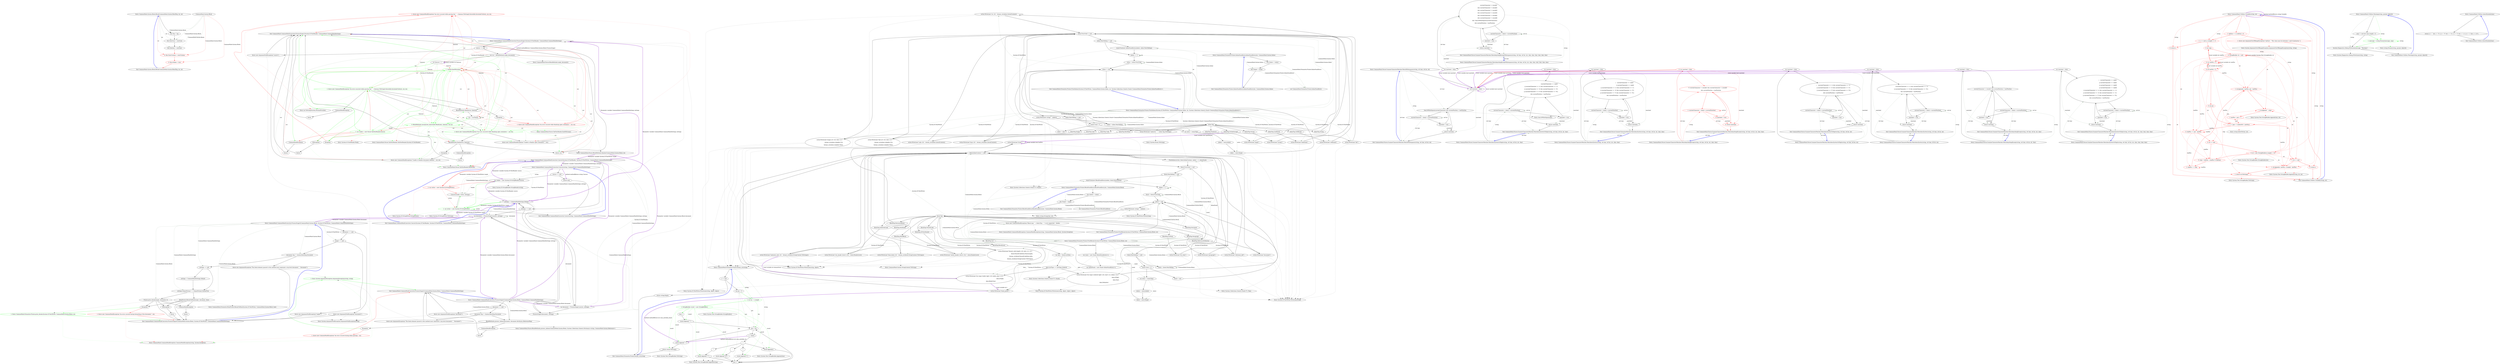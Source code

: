 digraph  {
m0_0 [cluster="CommonMark.Syntax.Block.Block(CommonMark.Syntax.BlockTag, int, int)", file="BString.cs", label="Entry CommonMark.Syntax.Block.Block(CommonMark.Syntax.BlockTag, int, int)", span="18-18"];
m0_1 [cluster="CommonMark.Syntax.Block.Block(CommonMark.Syntax.BlockTag, int, int)", file="BString.cs", label="this.Tag = tag", span="20-20"];
m0_2 [cluster="CommonMark.Syntax.Block.Block(CommonMark.Syntax.BlockTag, int, int)", file="BString.cs", label="this.StartLine = startLine", span="21-21"];
m0_3 [cluster="CommonMark.Syntax.Block.Block(CommonMark.Syntax.BlockTag, int, int)", file="BString.cs", label="this.EndLine = startLine", span="22-22"];
m0_4 [cluster="CommonMark.Syntax.Block.Block(CommonMark.Syntax.BlockTag, int, int)", color=red, community=0, file="BString.cs", label="0: this.StartColumn = startColumn", span="23-23"];
m0_5 [cluster="CommonMark.Syntax.Block.Block(CommonMark.Syntax.BlockTag, int, int)", color=red, community=0, file="BString.cs", label="0: this.IsOpen = true", span="24-24"];
m0_6 [cluster="CommonMark.Syntax.Block.Block(CommonMark.Syntax.BlockTag, int, int)", file="BString.cs", label="Exit CommonMark.Syntax.Block.Block(CommonMark.Syntax.BlockTag, int, int)", span="18-18"];
m0_7 [file="BString.cs", label="CommonMark.Syntax.Block", span=""];
m1_36 [cluster="int.ToString(System.IFormatProvider)", file="CommonMarkConverter.cs", label="Entry int.ToString(System.IFormatProvider)", span="0-0"];
m1_30 [cluster="System.ArgumentNullException.ArgumentNullException(string)", file="CommonMarkConverter.cs", label="Entry System.ArgumentNullException.ArgumentNullException(string)", span="0-0"];
m1_51 [cluster="CommonMark.CommonMarkException.CommonMarkException(string, System.Exception)", file="CommonMarkConverter.cs", label="Entry CommonMark.CommonMarkException.CommonMarkException(string, System.Exception)", span="31-31"];
m1_0 [cluster="CommonMark.CommonMarkConverter.ProcessStage1(System.IO.TextReader, CommonMark.CommonMarkSettings)", file="CommonMarkConverter.cs", label="Entry CommonMark.CommonMarkConverter.ProcessStage1(System.IO.TextReader, CommonMark.CommonMarkSettings)", span="37-37"];
m1_1 [cluster="CommonMark.CommonMarkConverter.ProcessStage1(System.IO.TextReader, CommonMark.CommonMarkSettings)", file="CommonMarkConverter.cs", label="source == null", span="39-39"];
m1_5 [cluster="CommonMark.CommonMarkConverter.ProcessStage1(System.IO.TextReader, CommonMark.CommonMarkSettings)", color=green, community=0, file="CommonMarkConverter.cs", label="1: var reader = new Parser.TabTextReader(source)", span="47-47"];
m1_6 [cluster="CommonMark.CommonMarkConverter.ProcessStage1(System.IO.TextReader, CommonMark.CommonMarkSettings)", color=green, community=0, file="CommonMarkConverter.cs", label="1: !reader.EndOfStream()", span="48-48"];
m1_2 [cluster="CommonMark.CommonMarkConverter.ProcessStage1(System.IO.TextReader, CommonMark.CommonMarkSettings)", file="CommonMarkConverter.cs", label="throw new ArgumentNullException(''source'');", span="40-40"];
m1_3 [cluster="CommonMark.CommonMarkConverter.ProcessStage1(System.IO.TextReader, CommonMark.CommonMarkSettings)", file="CommonMarkConverter.cs", label="var cur = BlockMethods.make_document()", span="42-42"];
m1_4 [cluster="CommonMark.CommonMarkConverter.ProcessStage1(System.IO.TextReader, CommonMark.CommonMarkSettings)", file="CommonMarkConverter.cs", label="int linenum = 1", span="44-44"];
m1_13 [cluster="CommonMark.CommonMarkConverter.ProcessStage1(System.IO.TextReader, CommonMark.CommonMarkSettings)", color=red, community=0, file="CommonMarkConverter.cs", label="1: throw new CommonMarkException(''An error occured while parsing line '' + linenum.ToString(CultureInfo.InvariantCulture), cur, ex);", span="63-63"];
m1_14 [cluster="CommonMark.CommonMarkConverter.ProcessStage1(System.IO.TextReader, CommonMark.CommonMarkSettings)", color=green, community=0, file="CommonMarkConverter.cs", label="1: throw new CommonMarkException(''An error occurred while parsing line '' + linenum.ToString(CultureInfo.InvariantCulture), cur, ex);", span="64-64"];
m1_15 [cluster="CommonMark.CommonMarkConverter.ProcessStage1(System.IO.TextReader, CommonMark.CommonMarkSettings)", file="CommonMarkConverter.cs", label="BlockMethods.finalize(cur, linenum)", span="70-70"];
m1_16 [cluster="CommonMark.CommonMarkConverter.ProcessStage1(System.IO.TextReader, CommonMark.CommonMarkSettings)", file="CommonMarkConverter.cs", label="cur = cur.Parent", span="71-71"];
m1_20 [cluster="CommonMark.CommonMarkConverter.ProcessStage1(System.IO.TextReader, CommonMark.CommonMarkSettings)", color=red, community=0, file="CommonMarkConverter.cs", label="1: throw new CommonMarkException(''An error occured while finalizing open containers.'', cur, ex);", span="80-80"];
m1_21 [cluster="CommonMark.CommonMarkConverter.ProcessStage1(System.IO.TextReader, CommonMark.CommonMarkSettings)", color=green, community=0, file="CommonMarkConverter.cs", label="1: throw new CommonMarkException(''An error occurred while finalizing open containers.'', cur, ex);", span="81-81"];
m1_22 [cluster="CommonMark.CommonMarkConverter.ProcessStage1(System.IO.TextReader, CommonMark.CommonMarkSettings)", file="CommonMarkConverter.cs", label="throw new CommonMarkException(''Unable to finalize open containers.'', cur);", span="84-84"];
m1_23 [cluster="CommonMark.CommonMarkConverter.ProcessStage1(System.IO.TextReader, CommonMark.CommonMarkSettings)", file="CommonMarkConverter.cs", label="BlockMethods.finalize(cur, linenum)", span="88-88"];
m1_27 [cluster="CommonMark.CommonMarkConverter.ProcessStage1(System.IO.TextReader, CommonMark.CommonMarkSettings)", file="CommonMarkConverter.cs", label="throw new CommonMarkException(''Unable to finalize document element.'', cur, ex);", span="96-96"];
m1_28 [cluster="CommonMark.CommonMarkConverter.ProcessStage1(System.IO.TextReader, CommonMark.CommonMarkSettings)", file="CommonMarkConverter.cs", label="return cur;", span="99-99"];
m1_7 [cluster="CommonMark.CommonMarkConverter.ProcessStage1(System.IO.TextReader, CommonMark.CommonMarkSettings)", color=green, community=0, file="CommonMarkConverter.cs", label="0: BlockMethods.incorporate_line(reader.ReadLine(), linenum, ref cur)", span="50-50"];
m1_8 [cluster="CommonMark.CommonMarkConverter.ProcessStage1(System.IO.TextReader, CommonMark.CommonMarkSettings)", file="CommonMarkConverter.cs", label=IOException, span="53-53"];
m1_10 [cluster="CommonMark.CommonMarkConverter.ProcessStage1(System.IO.TextReader, CommonMark.CommonMarkSettings)", file="CommonMarkConverter.cs", label=CommonMarkException, span="57-57"];
m1_12 [cluster="CommonMark.CommonMarkConverter.ProcessStage1(System.IO.TextReader, CommonMark.CommonMarkSettings)", file="CommonMarkConverter.cs", label=Exception, span="61-61"];
m1_9 [cluster="CommonMark.CommonMarkConverter.ProcessStage1(System.IO.TextReader, CommonMark.CommonMarkSettings)", file="CommonMarkConverter.cs", label="throw;", span="55-55"];
m1_11 [cluster="CommonMark.CommonMarkConverter.ProcessStage1(System.IO.TextReader, CommonMark.CommonMarkSettings)", file="CommonMarkConverter.cs", label="throw;", span="59-59"];
m1_17 [cluster="CommonMark.CommonMarkConverter.ProcessStage1(System.IO.TextReader, CommonMark.CommonMarkSettings)", file="CommonMarkConverter.cs", label=CommonMarkException, span="74-74"];
m1_19 [cluster="CommonMark.CommonMarkConverter.ProcessStage1(System.IO.TextReader, CommonMark.CommonMarkSettings)", file="CommonMarkConverter.cs", label=Exception, span="78-78"];
m1_18 [cluster="CommonMark.CommonMarkConverter.ProcessStage1(System.IO.TextReader, CommonMark.CommonMarkSettings)", file="CommonMarkConverter.cs", label="throw;", span="76-76"];
m1_24 [cluster="CommonMark.CommonMarkConverter.ProcessStage1(System.IO.TextReader, CommonMark.CommonMarkSettings)", file="CommonMarkConverter.cs", label=CommonMarkException, span="90-90"];
m1_26 [cluster="CommonMark.CommonMarkConverter.ProcessStage1(System.IO.TextReader, CommonMark.CommonMarkSettings)", file="CommonMarkConverter.cs", label=Exception, span="94-94"];
m1_25 [cluster="CommonMark.CommonMarkConverter.ProcessStage1(System.IO.TextReader, CommonMark.CommonMarkSettings)", file="CommonMarkConverter.cs", label="throw;", span="92-92"];
m1_29 [cluster="CommonMark.CommonMarkConverter.ProcessStage1(System.IO.TextReader, CommonMark.CommonMarkSettings)", file="CommonMarkConverter.cs", label="Exit CommonMark.CommonMarkConverter.ProcessStage1(System.IO.TextReader, CommonMark.CommonMarkSettings)", span="37-37"];
m1_80 [cluster="CommonMark.CommonMarkConverter.Convert(string, CommonMark.CommonMarkSettings)", file="CommonMarkConverter.cs", label="Entry CommonMark.CommonMarkConverter.Convert(string, CommonMark.CommonMarkSettings)", span="207-207"];
m1_81 [cluster="CommonMark.CommonMarkConverter.Convert(string, CommonMark.CommonMarkSettings)", file="CommonMarkConverter.cs", label="source == null", span="209-209"];
m1_83 [cluster="CommonMark.CommonMarkConverter.Convert(string, CommonMark.CommonMarkSettings)", file="CommonMarkConverter.cs", label="var reader = new System.IO.StringReader(source)", span="212-212"];
m1_85 [cluster="CommonMark.CommonMarkConverter.Convert(string, CommonMark.CommonMarkSettings)", file="CommonMarkConverter.cs", label="Convert(reader, writer, settings)", span="215-215"];
m1_82 [cluster="CommonMark.CommonMarkConverter.Convert(string, CommonMark.CommonMarkSettings)", file="CommonMarkConverter.cs", label="return null;", span="210-210"];
m1_84 [cluster="CommonMark.CommonMarkConverter.Convert(string, CommonMark.CommonMarkSettings)", color=red, community=0, file="CommonMarkConverter.cs", label="2: var writer = new System.IO.StringWriter()", span="213-213"];
m1_86 [cluster="CommonMark.CommonMarkConverter.Convert(string, CommonMark.CommonMarkSettings)", color=green, community=0, file="CommonMarkConverter.cs", label="1: var writer = new System.IO.StringWriter()", span="214-214"];
m1_87 [cluster="CommonMark.CommonMarkConverter.Convert(string, CommonMark.CommonMarkSettings)", file="CommonMarkConverter.cs", label="Exit CommonMark.CommonMarkConverter.Convert(string, CommonMark.CommonMarkSettings)", span="207-207"];
m1_37 [cluster="CommonMark.Parser.BlockMethods.finalize(CommonMark.Syntax.Block, int)", file="CommonMarkConverter.cs", label="Entry CommonMark.Parser.BlockMethods.finalize(CommonMark.Syntax.Block, int)", span="142-142"];
m1_52 [cluster="CommonMark.CommonMarkConverter.ProcessStage3(CommonMark.Syntax.Block, System.IO.TextWriter, CommonMark.CommonMarkSettings)", file="CommonMarkConverter.cs", label="Entry CommonMark.CommonMarkConverter.ProcessStage3(CommonMark.Syntax.Block, System.IO.TextWriter, CommonMark.CommonMarkSettings)", span="142-142"];
m1_53 [cluster="CommonMark.CommonMarkConverter.ProcessStage3(CommonMark.Syntax.Block, System.IO.TextWriter, CommonMark.CommonMarkSettings)", file="CommonMarkConverter.cs", label="document == null", span="144-144"];
m1_55 [cluster="CommonMark.CommonMarkConverter.ProcessStage3(CommonMark.Syntax.Block, System.IO.TextWriter, CommonMark.CommonMarkSettings)", file="CommonMarkConverter.cs", label="target == null", span="147-147"];
m1_57 [cluster="CommonMark.CommonMarkConverter.ProcessStage3(CommonMark.Syntax.Block, System.IO.TextWriter, CommonMark.CommonMarkSettings)", file="CommonMarkConverter.cs", label="document.Tag != Syntax.BlockTag.Document", span="150-150"];
m1_59 [cluster="CommonMark.CommonMarkConverter.ProcessStage3(CommonMark.Syntax.Block, System.IO.TextWriter, CommonMark.CommonMarkSettings)", file="CommonMarkConverter.cs", label="settings == null", span="153-153"];
m1_61 [cluster="CommonMark.CommonMarkConverter.ProcessStage3(CommonMark.Syntax.Block, System.IO.TextWriter, CommonMark.CommonMarkSettings)", file="CommonMarkConverter.cs", label="settings.OutputFormat == OutputFormat.SyntaxTree", span="158-158"];
m1_62 [cluster="CommonMark.CommonMarkConverter.ProcessStage3(CommonMark.Syntax.Block, System.IO.TextWriter, CommonMark.CommonMarkSettings)", file="CommonMarkConverter.cs", label="Printer.print_blocks(target, document, 0)", span="160-160"];
m1_63 [cluster="CommonMark.CommonMarkConverter.ProcessStage3(CommonMark.Syntax.Block, System.IO.TextWriter, CommonMark.CommonMarkSettings)", file="CommonMarkConverter.cs", label="HtmlPrinter.BlocksToHtml(target, document, false)", span="164-164"];
m1_54 [cluster="CommonMark.CommonMarkConverter.ProcessStage3(CommonMark.Syntax.Block, System.IO.TextWriter, CommonMark.CommonMarkSettings)", file="CommonMarkConverter.cs", label="throw new ArgumentNullException(''document'');", span="145-145"];
m1_56 [cluster="CommonMark.CommonMarkConverter.ProcessStage3(CommonMark.Syntax.Block, System.IO.TextWriter, CommonMark.CommonMarkSettings)", file="CommonMarkConverter.cs", label="throw new ArgumentNullException(''target'');", span="148-148"];
m1_58 [cluster="CommonMark.CommonMarkConverter.ProcessStage3(CommonMark.Syntax.Block, System.IO.TextWriter, CommonMark.CommonMarkSettings)", file="CommonMarkConverter.cs", label="throw new ArgumentException(''The block element passed to this method must represent a top level document.'', ''document'');", span="151-151"];
m1_60 [cluster="CommonMark.CommonMarkConverter.ProcessStage3(CommonMark.Syntax.Block, System.IO.TextWriter, CommonMark.CommonMarkSettings)", file="CommonMarkConverter.cs", label="settings = CommonMarkSettings.Default", span="154-154"];
m1_64 [cluster="CommonMark.CommonMarkConverter.ProcessStage3(CommonMark.Syntax.Block, System.IO.TextWriter, CommonMark.CommonMarkSettings)", file="CommonMarkConverter.cs", label=CommonMarkException, span="167-167"];
m1_66 [cluster="CommonMark.CommonMarkConverter.ProcessStage3(CommonMark.Syntax.Block, System.IO.TextWriter, CommonMark.CommonMarkSettings)", file="CommonMarkConverter.cs", label=IOException, span="171-171"];
m1_68 [cluster="CommonMark.CommonMarkConverter.ProcessStage3(CommonMark.Syntax.Block, System.IO.TextWriter, CommonMark.CommonMarkSettings)", file="CommonMarkConverter.cs", label=Exception, span="175-175"];
m1_65 [cluster="CommonMark.CommonMarkConverter.ProcessStage3(CommonMark.Syntax.Block, System.IO.TextWriter, CommonMark.CommonMarkSettings)", file="CommonMarkConverter.cs", label="throw;", span="169-169"];
m1_67 [cluster="CommonMark.CommonMarkConverter.ProcessStage3(CommonMark.Syntax.Block, System.IO.TextWriter, CommonMark.CommonMarkSettings)", file="CommonMarkConverter.cs", label="throw;", span="173-173"];
m1_69 [cluster="CommonMark.CommonMarkConverter.ProcessStage3(CommonMark.Syntax.Block, System.IO.TextWriter, CommonMark.CommonMarkSettings)", color=red, community=0, file="CommonMarkConverter.cs", label="1: throw new CommonMarkException(''An error occured during formatting of the document.'', ex);", span="177-177"];
m1_71 [cluster="CommonMark.Formatter.Printer.print_blocks(System.IO.TextWriter, CommonMark.Syntax.Block, int)", color=green, community=0, file="CommonMarkConverter.cs", label="1: Entry CommonMark.Formatter.Printer.print_blocks(System.IO.TextWriter, CommonMark.Syntax.Block, int)", span="42-42"];
m1_70 [cluster="CommonMark.CommonMarkConverter.ProcessStage3(CommonMark.Syntax.Block, System.IO.TextWriter, CommonMark.CommonMarkSettings)", file="CommonMarkConverter.cs", label="Exit CommonMark.CommonMarkConverter.ProcessStage3(CommonMark.Syntax.Block, System.IO.TextWriter, CommonMark.CommonMarkSettings)", span="142-142"];
m1_34 [cluster="CommonMark.Parser.TabTextReader.EndOfStream()", file="CommonMarkConverter.cs", label="Entry CommonMark.Parser.TabTextReader.EndOfStream()", span="101-101"];
m1_33 [cluster="CommonMark.Parser.TabTextReader.TabTextReader(System.IO.TextReader)", file="CommonMarkConverter.cs", label="Entry CommonMark.Parser.TabTextReader.TabTextReader(System.IO.TextReader)", span="16-16"];
m1_72 [cluster="CommonMark.Formatter.HtmlPrinter.BlocksToHtml(System.IO.TextWriter, CommonMark.Syntax.Block, bool)", file="CommonMarkConverter.cs", label="Entry CommonMark.Formatter.HtmlPrinter.BlocksToHtml(System.IO.TextWriter, CommonMark.Syntax.Block, bool)", span="72-72"];
m1_32 [cluster="System.IO.TextReader.Peek()", file="CommonMarkConverter.cs", label="Entry System.IO.TextReader.Peek()", span="0-0"];
m1_50 [cluster="CommonMark.Parser.BlockMethods.process_inlines(CommonMark.Syntax.Block, System.Collections.Generic.Dictionary<string, CommonMark.Syntax.Reference>)", file="CommonMarkConverter.cs", label="Entry CommonMark.Parser.BlockMethods.process_inlines(CommonMark.Syntax.Block, System.Collections.Generic.Dictionary<string, CommonMark.Syntax.Reference>)", span="272-272"];
m1_35 [cluster="CommonMark.Parser.TabTextReader.ReadLine()", file="CommonMarkConverter.cs", label="Entry CommonMark.Parser.TabTextReader.ReadLine()", span="30-30"];
m1_38 [cluster="CommonMark.CommonMarkConverter.ProcessStage2(CommonMark.Syntax.Block, CommonMark.CommonMarkSettings)", file="CommonMarkConverter.cs", label="Entry CommonMark.CommonMarkConverter.ProcessStage2(CommonMark.Syntax.Block, CommonMark.CommonMarkSettings)", span="110-110"];
m1_39 [cluster="CommonMark.CommonMarkConverter.ProcessStage2(CommonMark.Syntax.Block, CommonMark.CommonMarkSettings)", file="CommonMarkConverter.cs", label="document == null", span="112-112"];
m1_41 [cluster="CommonMark.CommonMarkConverter.ProcessStage2(CommonMark.Syntax.Block, CommonMark.CommonMarkSettings)", file="CommonMarkConverter.cs", label="document.Tag != Syntax.BlockTag.Document", span="115-115"];
m1_43 [cluster="CommonMark.CommonMarkConverter.ProcessStage2(CommonMark.Syntax.Block, CommonMark.CommonMarkSettings)", file="CommonMarkConverter.cs", label="BlockMethods.process_inlines(document, document.Attributes.ReferenceMap)", span="120-120"];
m1_40 [cluster="CommonMark.CommonMarkConverter.ProcessStage2(CommonMark.Syntax.Block, CommonMark.CommonMarkSettings)", file="CommonMarkConverter.cs", label="throw new ArgumentNullException(''document'');", span="113-113"];
m1_42 [cluster="CommonMark.CommonMarkConverter.ProcessStage2(CommonMark.Syntax.Block, CommonMark.CommonMarkSettings)", file="CommonMarkConverter.cs", label="throw new ArgumentException(''The block element passed to this method must represent a top level document.'', ''document'');", span="116-116"];
m1_44 [cluster="CommonMark.CommonMarkConverter.ProcessStage2(CommonMark.Syntax.Block, CommonMark.CommonMarkSettings)", file="CommonMarkConverter.cs", label=CommonMarkException, span="122-122"];
m1_46 [cluster="CommonMark.CommonMarkConverter.ProcessStage2(CommonMark.Syntax.Block, CommonMark.CommonMarkSettings)", file="CommonMarkConverter.cs", label=Exception, span="126-126"];
m1_45 [cluster="CommonMark.CommonMarkConverter.ProcessStage2(CommonMark.Syntax.Block, CommonMark.CommonMarkSettings)", file="CommonMarkConverter.cs", label="throw;", span="124-124"];
m1_47 [cluster="CommonMark.CommonMarkConverter.ProcessStage2(CommonMark.Syntax.Block, CommonMark.CommonMarkSettings)", color=red, community=0, file="CommonMarkConverter.cs", label="1: throw new CommonMarkException(''An error occured during inline parsing.'', ex);", span="128-128"];
m1_49 [cluster="System.ArgumentException.ArgumentException(string, string)", color=green, community=0, file="CommonMarkConverter.cs", label="1: Entry System.ArgumentException.ArgumentException(string, string)", span="0-0"];
m1_48 [cluster="CommonMark.CommonMarkConverter.ProcessStage2(CommonMark.Syntax.Block, CommonMark.CommonMarkSettings)", file="CommonMarkConverter.cs", label="Exit CommonMark.CommonMarkConverter.ProcessStage2(CommonMark.Syntax.Block, CommonMark.CommonMarkSettings)", span="110-110"];
m1_90 [cluster="System.IO.StringWriter.ToString()", file="CommonMarkConverter.cs", label="Entry System.IO.StringWriter.ToString()", span="0-0"];
m1_88 [cluster="System.IO.StringReader.StringReader(string)", file="CommonMarkConverter.cs", label="Entry System.IO.StringReader.StringReader(string)", span="0-0"];
m1_89 [cluster="System.IO.StringWriter.StringWriter()", file="CommonMarkConverter.cs", label="Entry System.IO.StringWriter.StringWriter()", span="0-0"];
m1_75 [cluster="CommonMark.CommonMarkConverter.Convert(System.IO.TextReader, System.IO.TextWriter, CommonMark.CommonMarkSettings)", file="CommonMarkConverter.cs", label="settings = CommonMarkSettings.Default", span="193-193"];
m1_73 [cluster="CommonMark.CommonMarkConverter.Convert(System.IO.TextReader, System.IO.TextWriter, CommonMark.CommonMarkSettings)", file="CommonMarkConverter.cs", label="Entry CommonMark.CommonMarkConverter.Convert(System.IO.TextReader, System.IO.TextWriter, CommonMark.CommonMarkSettings)", span="190-190"];
m1_74 [cluster="CommonMark.CommonMarkConverter.Convert(System.IO.TextReader, System.IO.TextWriter, CommonMark.CommonMarkSettings)", file="CommonMarkConverter.cs", label="settings == null", span="192-192"];
m1_76 [cluster="CommonMark.CommonMarkConverter.Convert(System.IO.TextReader, System.IO.TextWriter, CommonMark.CommonMarkSettings)", file="CommonMarkConverter.cs", label="var document = ProcessStage1(source, settings)", span="195-195"];
m1_77 [cluster="CommonMark.CommonMarkConverter.Convert(System.IO.TextReader, System.IO.TextWriter, CommonMark.CommonMarkSettings)", file="CommonMarkConverter.cs", label="ProcessStage2(document, settings)", span="196-196"];
m1_78 [cluster="CommonMark.CommonMarkConverter.Convert(System.IO.TextReader, System.IO.TextWriter, CommonMark.CommonMarkSettings)", file="CommonMarkConverter.cs", label="var document = ProcessStage1(source, settings)", span="196-196"];
m1_79 [cluster="CommonMark.CommonMarkConverter.Convert(System.IO.TextReader, System.IO.TextWriter, CommonMark.CommonMarkSettings)", file="CommonMarkConverter.cs", label="Exit CommonMark.CommonMarkConverter.Convert(System.IO.TextReader, System.IO.TextWriter, CommonMark.CommonMarkSettings)", span="190-190"];
m1_31 [cluster="CommonMark.Parser.BlockMethods.make_document()", file="CommonMarkConverter.cs", label="Entry CommonMark.Parser.BlockMethods.make_document()", span="12-12"];
m5_81 [cluster="System.IO.TextWriter.WriteLine(string, object)", file="Scanner.cs", label="Entry System.IO.TextWriter.WriteLine(string, object)", span="0-0"];
m5_23 [cluster="System.Text.StringBuilder.Append(string)", file="Scanner.cs", label="Entry System.Text.StringBuilder.Append(string)", span="0-0"];
m5_76 [cluster="string.String(char, int)", file="Scanner.cs", label="Entry string.String(char, int)", span="0-0"];
m5_87 [cluster="System.Collections.Generic.Stack<T>.Pop()", file="Scanner.cs", label="Entry System.Collections.Generic.Stack<T>.Pop()", span="0-0"];
m5_22 [cluster="System.Text.StringBuilder.StringBuilder()", file="Scanner.cs", label="Entry System.Text.StringBuilder.StringBuilder()", span="0-0"];
m5_125 [cluster="System.Enum.ToString()", file="Scanner.cs", label="Entry System.Enum.ToString()", span="0-0"];
m5_25 [cluster="System.Text.StringBuilder.ToString()", file="Scanner.cs", label="Entry System.Text.StringBuilder.ToString()", span="0-0"];
m5_80 [cluster="System.IO.TextWriter.WriteLine(string, object, object)", file="Scanner.cs", label="Entry System.IO.TextWriter.WriteLine(string, object, object)", span="0-0"];
m5_24 [cluster="System.Text.StringBuilder.Append(char)", file="Scanner.cs", label="Entry System.Text.StringBuilder.Append(char)", span="0-0"];
m5_83 [cluster="CommonMark.CommonMarkException.CommonMarkException(string, CommonMark.Syntax.Block, System.Exception)", file="Scanner.cs", label="Entry CommonMark.CommonMarkException.CommonMarkException(string, CommonMark.Syntax.Block, System.Exception)", span="32-32"];
m5_82 [cluster="CommonMark.Syntax.StringContent.ToString()", file="Scanner.cs", label="Entry CommonMark.Syntax.StringContent.ToString()", span="50-50"];
m5_0 [cluster="CommonMark.Formatter.Printer.format_str(string)", file="Scanner.cs", label="Entry CommonMark.Formatter.Printer.format_str(string)", span="9-9"];
m5_4 [cluster="CommonMark.Formatter.Printer.format_str(string)", color=green, community=0, file="Scanner.cs", label="1: int len = s.Length", span="15-15"];
m5_3 [cluster="CommonMark.Formatter.Printer.format_str(string)", file="Scanner.cs", label="int pos = 0", span="14-14"];
m5_5 [cluster="CommonMark.Formatter.Printer.format_str(string)", color=green, community=0, file="Scanner.cs", label="1: StringBuilder result = new StringBuilder()", span="16-16"];
m5_8 [cluster="CommonMark.Formatter.Printer.format_str(string)", file="Scanner.cs", label="pos < len", span="19-19"];
m5_6 [cluster="CommonMark.Formatter.Printer.format_str(string)", file="Scanner.cs", label="char c", span="17-17"];
m5_7 [cluster="CommonMark.Formatter.Printer.format_str(string)", file="Scanner.cs", label="result.Append(''\'''')", span="18-18"];
m5_12 [cluster="CommonMark.Formatter.Printer.format_str(string)", file="Scanner.cs", label="result.Append(''\\n'')", span="25-25"];
m5_14 [cluster="CommonMark.Formatter.Printer.format_str(string)", file="Scanner.cs", label="result.Append(''\\\'''')", span="28-28"];
m5_16 [cluster="CommonMark.Formatter.Printer.format_str(string)", file="Scanner.cs", label="result.Append(''\\\\'')", span="31-31"];
m5_17 [cluster="CommonMark.Formatter.Printer.format_str(string)", file="Scanner.cs", label="result.Append(c)", span="34-34"];
m5_19 [cluster="CommonMark.Formatter.Printer.format_str(string)", file="Scanner.cs", label="result.Append(''\'''')", span="39-39"];
m5_20 [cluster="CommonMark.Formatter.Printer.format_str(string)", file="Scanner.cs", label="return result.ToString();", span="40-40"];
m5_1 [cluster="CommonMark.Formatter.Printer.format_str(string)", file="Scanner.cs", label="s == null", span="11-11"];
m5_9 [cluster="CommonMark.Formatter.Printer.format_str(string)", file="Scanner.cs", label="c = s[pos]", span="21-21"];
m5_18 [cluster="CommonMark.Formatter.Printer.format_str(string)", file="Scanner.cs", label="pos++", span="37-37"];
m5_11 [cluster="CommonMark.Formatter.Printer.format_str(string)", file="Scanner.cs", label="'\n'", span="24-24"];
m5_13 [cluster="CommonMark.Formatter.Printer.format_str(string)", file="Scanner.cs", label="''''", span="27-27"];
m5_15 [cluster="CommonMark.Formatter.Printer.format_str(string)", file="Scanner.cs", label="'\\'", span="30-30"];
m5_10 [cluster="CommonMark.Formatter.Printer.format_str(string)", file="Scanner.cs", label=c, span="22-22"];
m5_2 [cluster="CommonMark.Formatter.Printer.format_str(string)", file="Scanner.cs", label="return string.Empty;", span="12-12"];
m5_21 [cluster="CommonMark.Formatter.Printer.format_str(string)", file="Scanner.cs", label="Exit CommonMark.Formatter.Printer.format_str(string)", span="9-9"];
m5_78 [cluster="System.IO.TextWriter.WriteLine(string)", file="Scanner.cs", label="Entry System.IO.TextWriter.WriteLine(string)", span="0-0"];
m5_114 [cluster="CommonMark.Formatter.Printer.PrintInlines(System.IO.TextWriter, CommonMark.Syntax.Inline, int, System.Collections.Generic.Stack<CommonMark.Formatter.Printer.InlineStackEntry>)", file="Scanner.cs", label="stack.Push(new InlineStackEntry(indent, inline.NextSibling))", span="215-215"];
m5_92 [cluster="CommonMark.Formatter.Printer.PrintInlines(System.IO.TextWriter, CommonMark.Syntax.Inline, int, System.Collections.Generic.Stack<CommonMark.Formatter.Printer.InlineStackEntry>)", file="Scanner.cs", label="writer.WriteLine(''str {0}'', format_str(inline.LiteralContent))", span="164-164"];
m5_98 [cluster="CommonMark.Formatter.Printer.PrintInlines(System.IO.TextWriter, CommonMark.Syntax.Inline, int, System.Collections.Generic.Stack<CommonMark.Formatter.Printer.InlineStackEntry>)", file="Scanner.cs", label="writer.WriteLine(''code {0}'', format_str(inline.LiteralContent))", span="176-176"];
m5_100 [cluster="CommonMark.Formatter.Printer.PrintInlines(System.IO.TextWriter, CommonMark.Syntax.Inline, int, System.Collections.Generic.Stack<CommonMark.Formatter.Printer.InlineStackEntry>)", file="Scanner.cs", label="writer.WriteLine(''html {0}'', format_str(inline.LiteralContent))", span="180-180"];
m5_102 [cluster="CommonMark.Formatter.Printer.PrintInlines(System.IO.TextWriter, CommonMark.Syntax.Inline, int, System.Collections.Generic.Stack<CommonMark.Formatter.Printer.InlineStackEntry>)", file="Scanner.cs", label="writer.WriteLine(''link url={0} title={1}'',\r\n                               format_str(inline.Linkable.Url),\r\n                               format_str(inline.Linkable.Title))", span="184-186"];
m5_104 [cluster="CommonMark.Formatter.Printer.PrintInlines(System.IO.TextWriter, CommonMark.Syntax.Inline, int, System.Collections.Generic.Stack<CommonMark.Formatter.Printer.InlineStackEntry>)", file="Scanner.cs", label="writer.WriteLine(''image url={0} title={1}'',\r\n                               format_str(inline.Linkable.Url),\r\n                               format_str(inline.Linkable.Title))", span="190-192"];
m5_84 [cluster="CommonMark.Formatter.Printer.PrintInlines(System.IO.TextWriter, CommonMark.Syntax.Inline, int, System.Collections.Generic.Stack<CommonMark.Formatter.Printer.InlineStackEntry>)", file="Scanner.cs", label="Entry CommonMark.Formatter.Printer.PrintInlines(System.IO.TextWriter, CommonMark.Syntax.Inline, int, System.Collections.Generic.Stack<CommonMark.Formatter.Printer.InlineStackEntry>)", span="155-155"];
m5_91 [cluster="CommonMark.Formatter.Printer.PrintInlines(System.IO.TextWriter, CommonMark.Syntax.Inline, int, System.Collections.Generic.Stack<CommonMark.Formatter.Printer.InlineStackEntry>)", file="Scanner.cs", label="InlineTag.String", span="163-163"];
m5_112 [cluster="CommonMark.Formatter.Printer.PrintInlines(System.IO.TextWriter, CommonMark.Syntax.Inline, int, System.Collections.Generic.Stack<CommonMark.Formatter.Printer.InlineStackEntry>)", file="Scanner.cs", label="inline.FirstChild != null", span="212-212"];
m5_97 [cluster="CommonMark.Formatter.Printer.PrintInlines(System.IO.TextWriter, CommonMark.Syntax.Inline, int, System.Collections.Generic.Stack<CommonMark.Formatter.Printer.InlineStackEntry>)", file="Scanner.cs", label="InlineTag.Code", span="175-175"];
m5_99 [cluster="CommonMark.Formatter.Printer.PrintInlines(System.IO.TextWriter, CommonMark.Syntax.Inline, int, System.Collections.Generic.Stack<CommonMark.Formatter.Printer.InlineStackEntry>)", file="Scanner.cs", label="InlineTag.RawHtml", span="179-179"];
m5_101 [cluster="CommonMark.Formatter.Printer.PrintInlines(System.IO.TextWriter, CommonMark.Syntax.Inline, int, System.Collections.Generic.Stack<CommonMark.Formatter.Printer.InlineStackEntry>)", file="Scanner.cs", label="InlineTag.Link", span="183-183"];
m5_103 [cluster="CommonMark.Formatter.Printer.PrintInlines(System.IO.TextWriter, CommonMark.Syntax.Inline, int, System.Collections.Generic.Stack<CommonMark.Formatter.Printer.InlineStackEntry>)", file="Scanner.cs", label="InlineTag.Image", span="189-189"];
m5_124 [cluster="CommonMark.Formatter.Printer.PrintInlines(System.IO.TextWriter, CommonMark.Syntax.Inline, int, System.Collections.Generic.Stack<CommonMark.Formatter.Printer.InlineStackEntry>)", file="Scanner.cs", label="Exit CommonMark.Formatter.Printer.PrintInlines(System.IO.TextWriter, CommonMark.Syntax.Inline, int, System.Collections.Generic.Stack<CommonMark.Formatter.Printer.InlineStackEntry>)", span="155-155"];
m5_88 [cluster="CommonMark.Formatter.Printer.PrintInlines(System.IO.TextWriter, CommonMark.Syntax.Inline, int, System.Collections.Generic.Stack<CommonMark.Formatter.Printer.InlineStackEntry>)", file="Scanner.cs", label="inline != null", span="157-157"];
m5_89 [cluster="CommonMark.Formatter.Printer.PrintInlines(System.IO.TextWriter, CommonMark.Syntax.Inline, int, System.Collections.Generic.Stack<CommonMark.Formatter.Printer.InlineStackEntry>)", file="Scanner.cs", label="writer.Write(new string(' ', indent))", span="159-159"];
m5_90 [cluster="CommonMark.Formatter.Printer.PrintInlines(System.IO.TextWriter, CommonMark.Syntax.Inline, int, System.Collections.Generic.Stack<CommonMark.Formatter.Printer.InlineStackEntry>)", file="Scanner.cs", label="inline.Tag", span="161-161"];
m5_94 [cluster="CommonMark.Formatter.Printer.PrintInlines(System.IO.TextWriter, CommonMark.Syntax.Inline, int, System.Collections.Generic.Stack<CommonMark.Formatter.Printer.InlineStackEntry>)", file="Scanner.cs", label="writer.WriteLine(''linebreak'')", span="168-168"];
m5_96 [cluster="CommonMark.Formatter.Printer.PrintInlines(System.IO.TextWriter, CommonMark.Syntax.Inline, int, System.Collections.Generic.Stack<CommonMark.Formatter.Printer.InlineStackEntry>)", file="Scanner.cs", label="writer.WriteLine(''softbreak'')", span="172-172"];
m5_106 [cluster="CommonMark.Formatter.Printer.PrintInlines(System.IO.TextWriter, CommonMark.Syntax.Inline, int, System.Collections.Generic.Stack<CommonMark.Formatter.Printer.InlineStackEntry>)", file="Scanner.cs", label="writer.WriteLine(''strong'')", span="196-196"];
m5_108 [cluster="CommonMark.Formatter.Printer.PrintInlines(System.IO.TextWriter, CommonMark.Syntax.Inline, int, System.Collections.Generic.Stack<CommonMark.Formatter.Printer.InlineStackEntry>)", file="Scanner.cs", label="writer.WriteLine(''emph'')", span="200-200"];
m5_110 [cluster="CommonMark.Formatter.Printer.PrintInlines(System.IO.TextWriter, CommonMark.Syntax.Inline, int, System.Collections.Generic.Stack<CommonMark.Formatter.Printer.InlineStackEntry>)", file="Scanner.cs", label="writer.WriteLine(''del'')", span="204-204"];
m5_111 [cluster="CommonMark.Formatter.Printer.PrintInlines(System.IO.TextWriter, CommonMark.Syntax.Inline, int, System.Collections.Generic.Stack<CommonMark.Formatter.Printer.InlineStackEntry>)", file="Scanner.cs", label="writer.WriteLine(''unknown: '' + inline.Tag.ToString())", span="208-208"];
m5_113 [cluster="CommonMark.Formatter.Printer.PrintInlines(System.IO.TextWriter, CommonMark.Syntax.Inline, int, System.Collections.Generic.Stack<CommonMark.Formatter.Printer.InlineStackEntry>)", file="Scanner.cs", label="inline.NextSibling != null", span="214-214"];
m5_115 [cluster="CommonMark.Formatter.Printer.PrintInlines(System.IO.TextWriter, CommonMark.Syntax.Inline, int, System.Collections.Generic.Stack<CommonMark.Formatter.Printer.InlineStackEntry>)", file="Scanner.cs", label="indent += 2", span="217-217"];
m5_116 [cluster="CommonMark.Formatter.Printer.PrintInlines(System.IO.TextWriter, CommonMark.Syntax.Inline, int, System.Collections.Generic.Stack<CommonMark.Formatter.Printer.InlineStackEntry>)", file="Scanner.cs", label="inline = inline.FirstChild", span="218-218"];
m5_117 [cluster="CommonMark.Formatter.Printer.PrintInlines(System.IO.TextWriter, CommonMark.Syntax.Inline, int, System.Collections.Generic.Stack<CommonMark.Formatter.Printer.InlineStackEntry>)", file="Scanner.cs", label="inline.NextSibling != null", span="220-220"];
m5_118 [cluster="CommonMark.Formatter.Printer.PrintInlines(System.IO.TextWriter, CommonMark.Syntax.Inline, int, System.Collections.Generic.Stack<CommonMark.Formatter.Printer.InlineStackEntry>)", file="Scanner.cs", label="inline = inline.NextSibling", span="222-222"];
m5_119 [cluster="CommonMark.Formatter.Printer.PrintInlines(System.IO.TextWriter, CommonMark.Syntax.Inline, int, System.Collections.Generic.Stack<CommonMark.Formatter.Printer.InlineStackEntry>)", file="Scanner.cs", label="stack.Count > 0", span="224-224"];
m5_120 [cluster="CommonMark.Formatter.Printer.PrintInlines(System.IO.TextWriter, CommonMark.Syntax.Inline, int, System.Collections.Generic.Stack<CommonMark.Formatter.Printer.InlineStackEntry>)", file="Scanner.cs", label="var entry = stack.Pop()", span="226-226"];
m5_109 [cluster="CommonMark.Formatter.Printer.PrintInlines(System.IO.TextWriter, CommonMark.Syntax.Inline, int, System.Collections.Generic.Stack<CommonMark.Formatter.Printer.InlineStackEntry>)", file="Scanner.cs", label="InlineTag.Strikethrough", span="203-203"];
m5_123 [cluster="CommonMark.Formatter.Printer.PrintInlines(System.IO.TextWriter, CommonMark.Syntax.Inline, int, System.Collections.Generic.Stack<CommonMark.Formatter.Printer.InlineStackEntry>)", file="Scanner.cs", label="inline = null", span="232-232"];
m5_122 [cluster="CommonMark.Formatter.Printer.PrintInlines(System.IO.TextWriter, CommonMark.Syntax.Inline, int, System.Collections.Generic.Stack<CommonMark.Formatter.Printer.InlineStackEntry>)", file="Scanner.cs", label="inline = entry.Target", span="228-228"];
m5_93 [cluster="CommonMark.Formatter.Printer.PrintInlines(System.IO.TextWriter, CommonMark.Syntax.Inline, int, System.Collections.Generic.Stack<CommonMark.Formatter.Printer.InlineStackEntry>)", file="Scanner.cs", label="InlineTag.LineBreak", span="167-167"];
m5_95 [cluster="CommonMark.Formatter.Printer.PrintInlines(System.IO.TextWriter, CommonMark.Syntax.Inline, int, System.Collections.Generic.Stack<CommonMark.Formatter.Printer.InlineStackEntry>)", file="Scanner.cs", label="InlineTag.SoftBreak", span="171-171"];
m5_105 [cluster="CommonMark.Formatter.Printer.PrintInlines(System.IO.TextWriter, CommonMark.Syntax.Inline, int, System.Collections.Generic.Stack<CommonMark.Formatter.Printer.InlineStackEntry>)", file="Scanner.cs", label="InlineTag.Strong", span="195-195"];
m5_107 [cluster="CommonMark.Formatter.Printer.PrintInlines(System.IO.TextWriter, CommonMark.Syntax.Inline, int, System.Collections.Generic.Stack<CommonMark.Formatter.Printer.InlineStackEntry>)", file="Scanner.cs", label="InlineTag.Emphasis", span="199-199"];
m5_121 [cluster="CommonMark.Formatter.Printer.PrintInlines(System.IO.TextWriter, CommonMark.Syntax.Inline, int, System.Collections.Generic.Stack<CommonMark.Formatter.Printer.InlineStackEntry>)", file="Scanner.cs", label="indent = entry.Indent", span="227-227"];
m5_86 [cluster="System.Collections.Generic.Stack<T>.Push(T)", file="Scanner.cs", label="Entry System.Collections.Generic.Stack<T>.Push(T)", span="0-0"];
m5_28 [cluster="CommonMark.Formatter.Printer.PrintBlocks(System.IO.TextWriter, CommonMark.Syntax.Block, int)", file="Scanner.cs", label="var inlineStack = new Stack<InlineStackEntry>()", span="49-49"];
m5_52 [cluster="CommonMark.Formatter.Printer.PrintBlocks(System.IO.TextWriter, CommonMark.Syntax.Block, int)", file="Scanner.cs", label="writer.WriteLine(''indented_code {0}'', format_str(block.StringContent.ToString()))", span="103-103"];
m5_54 [cluster="CommonMark.Formatter.Printer.PrintBlocks(System.IO.TextWriter, CommonMark.Syntax.Block, int)", file="Scanner.cs", label="writer.WriteLine(''fenced_code length={0} info={1} {2}'',\r\n                               block.FencedCodeData.FenceLength,\r\n                               format_str(block.FencedCodeData.Info),\r\n                               format_str(block.StringContent.ToString()))", span="107-110"];
m5_56 [cluster="CommonMark.Formatter.Printer.PrintBlocks(System.IO.TextWriter, CommonMark.Syntax.Block, int)", file="Scanner.cs", label="writer.WriteLine(''html_block {0}'', format_str(block.StringContent.ToString()))", span="114-114"];
m5_35 [cluster="CommonMark.Formatter.Printer.PrintBlocks(System.IO.TextWriter, CommonMark.Syntax.Block, int)", file="Scanner.cs", label="writer.WriteLine(''block_quote'')", span="62-62"];
m5_26 [cluster="CommonMark.Formatter.Printer.PrintBlocks(System.IO.TextWriter, CommonMark.Syntax.Block, int)", file="Scanner.cs", label="Entry CommonMark.Formatter.Printer.PrintBlocks(System.IO.TextWriter, CommonMark.Syntax.Block, int)", span="46-46"];
m5_51 [cluster="CommonMark.Formatter.Printer.PrintBlocks(System.IO.TextWriter, CommonMark.Syntax.Block, int)", file="Scanner.cs", label="BlockTag.IndentedCode", span="102-102"];
m5_60 [cluster="CommonMark.Formatter.Printer.PrintBlocks(System.IO.TextWriter, CommonMark.Syntax.Block, int)", file="Scanner.cs", label="block.InlineContent != null", span="125-125"];
m5_42 [cluster="CommonMark.Formatter.Printer.PrintBlocks(System.IO.TextWriter, CommonMark.Syntax.Block, int)", file="Scanner.cs", label="writer.WriteLine(''list (type=bullet tight={0} bullet_char={1})'',\r\n                                 data.IsTight,\r\n                                 data.BulletChar)", span="80-82"];
m5_53 [cluster="CommonMark.Formatter.Printer.PrintBlocks(System.IO.TextWriter, CommonMark.Syntax.Block, int)", file="Scanner.cs", label="BlockTag.FencedCode", span="106-106"];
m5_55 [cluster="CommonMark.Formatter.Printer.PrintBlocks(System.IO.TextWriter, CommonMark.Syntax.Block, int)", file="Scanner.cs", label="BlockTag.HtmlBlock", span="113-113"];
m5_34 [cluster="CommonMark.Formatter.Printer.PrintBlocks(System.IO.TextWriter, CommonMark.Syntax.Block, int)", file="Scanner.cs", label="BlockTag.BlockQuote", span="61-61"];
m5_27 [cluster="CommonMark.Formatter.Printer.PrintBlocks(System.IO.TextWriter, CommonMark.Syntax.Block, int)", file="Scanner.cs", label="var stack = new Stack<BlockStackEntry>()", span="48-48"];
m5_29 [cluster="CommonMark.Formatter.Printer.PrintBlocks(System.IO.TextWriter, CommonMark.Syntax.Block, int)", file="Scanner.cs", label="block != null", span="51-51"];
m5_30 [cluster="CommonMark.Formatter.Printer.PrintBlocks(System.IO.TextWriter, CommonMark.Syntax.Block, int)", file="Scanner.cs", label="writer.Write(new string(' ', indent))", span="53-53"];
m5_31 [cluster="CommonMark.Formatter.Printer.PrintBlocks(System.IO.TextWriter, CommonMark.Syntax.Block, int)", file="Scanner.cs", label="block.Tag", span="55-55"];
m5_33 [cluster="CommonMark.Formatter.Printer.PrintBlocks(System.IO.TextWriter, CommonMark.Syntax.Block, int)", file="Scanner.cs", label="writer.WriteLine(''document'')", span="58-58"];
m5_37 [cluster="CommonMark.Formatter.Printer.PrintBlocks(System.IO.TextWriter, CommonMark.Syntax.Block, int)", file="Scanner.cs", label="writer.WriteLine(''list_item'')", span="66-66"];
m5_39 [cluster="CommonMark.Formatter.Printer.PrintBlocks(System.IO.TextWriter, CommonMark.Syntax.Block, int)", file="Scanner.cs", label="var data = block.ListData", span="70-70"];
m5_41 [cluster="CommonMark.Formatter.Printer.PrintBlocks(System.IO.TextWriter, CommonMark.Syntax.Block, int)", file="Scanner.cs", label="writer.WriteLine(''list (type=ordered tight={0} start={1} delim={2})'',\r\n                                 data.IsTight,\r\n                                 data.Start,\r\n                                 data.Delimiter)", span="73-76"];
m5_44 [cluster="CommonMark.Formatter.Printer.PrintBlocks(System.IO.TextWriter, CommonMark.Syntax.Block, int)", file="Scanner.cs", label="writer.WriteLine(''atx_header (level={0})'', block.HeaderLevel)", span="87-87"];
m5_46 [cluster="CommonMark.Formatter.Printer.PrintBlocks(System.IO.TextWriter, CommonMark.Syntax.Block, int)", file="Scanner.cs", label="writer.WriteLine(''setext_header (level={0})'', block.HeaderLevel)", span="91-91"];
m5_48 [cluster="CommonMark.Formatter.Printer.PrintBlocks(System.IO.TextWriter, CommonMark.Syntax.Block, int)", file="Scanner.cs", label="writer.WriteLine(''paragraph'')", span="95-95"];
m5_50 [cluster="CommonMark.Formatter.Printer.PrintBlocks(System.IO.TextWriter, CommonMark.Syntax.Block, int)", file="Scanner.cs", label="writer.WriteLine(''hrule'')", span="99-99"];
m5_58 [cluster="CommonMark.Formatter.Printer.PrintBlocks(System.IO.TextWriter, CommonMark.Syntax.Block, int)", file="Scanner.cs", label="writer.WriteLine(''reference_def'')", span="118-118"];
m5_59 [cluster="CommonMark.Formatter.Printer.PrintBlocks(System.IO.TextWriter, CommonMark.Syntax.Block, int)", file="Scanner.cs", label="throw new CommonMarkException(''Block type '' + block.Tag + '' is not supported.'', block);", span="122-122"];
m5_61 [cluster="CommonMark.Formatter.Printer.PrintBlocks(System.IO.TextWriter, CommonMark.Syntax.Block, int)", file="Scanner.cs", label="PrintInlines(writer, block.InlineContent, indent + 2, inlineStack)", span="127-127"];
m5_62 [cluster="CommonMark.Formatter.Printer.PrintBlocks(System.IO.TextWriter, CommonMark.Syntax.Block, int)", file="Scanner.cs", label="block.FirstChild != null", span="130-130"];
m5_63 [cluster="CommonMark.Formatter.Printer.PrintBlocks(System.IO.TextWriter, CommonMark.Syntax.Block, int)", file="Scanner.cs", label="block.NextSibling != null", span="132-132"];
m5_64 [cluster="CommonMark.Formatter.Printer.PrintBlocks(System.IO.TextWriter, CommonMark.Syntax.Block, int)", file="Scanner.cs", label="stack.Push(new BlockStackEntry(indent, block.NextSibling))", span="133-133"];
m5_65 [cluster="CommonMark.Formatter.Printer.PrintBlocks(System.IO.TextWriter, CommonMark.Syntax.Block, int)", file="Scanner.cs", label="indent += 2", span="135-135"];
m5_66 [cluster="CommonMark.Formatter.Printer.PrintBlocks(System.IO.TextWriter, CommonMark.Syntax.Block, int)", file="Scanner.cs", label="block = block.FirstChild", span="136-136"];
m5_67 [cluster="CommonMark.Formatter.Printer.PrintBlocks(System.IO.TextWriter, CommonMark.Syntax.Block, int)", file="Scanner.cs", label="block.NextSibling != null", span="138-138"];
m5_68 [cluster="CommonMark.Formatter.Printer.PrintBlocks(System.IO.TextWriter, CommonMark.Syntax.Block, int)", file="Scanner.cs", label="block = block.NextSibling", span="140-140"];
m5_40 [cluster="CommonMark.Formatter.Printer.PrintBlocks(System.IO.TextWriter, CommonMark.Syntax.Block, int)", file="Scanner.cs", label="data.ListType == ListType.Ordered", span="71-71"];
m5_69 [cluster="CommonMark.Formatter.Printer.PrintBlocks(System.IO.TextWriter, CommonMark.Syntax.Block, int)", file="Scanner.cs", label="stack.Count > 0", span="142-142"];
m5_70 [cluster="CommonMark.Formatter.Printer.PrintBlocks(System.IO.TextWriter, CommonMark.Syntax.Block, int)", file="Scanner.cs", label="var entry = stack.Pop()", span="144-144"];
m5_73 [cluster="CommonMark.Formatter.Printer.PrintBlocks(System.IO.TextWriter, CommonMark.Syntax.Block, int)", file="Scanner.cs", label="block = null", span="150-150"];
m5_72 [cluster="CommonMark.Formatter.Printer.PrintBlocks(System.IO.TextWriter, CommonMark.Syntax.Block, int)", file="Scanner.cs", label="block = entry.Target", span="146-146"];
m5_32 [cluster="CommonMark.Formatter.Printer.PrintBlocks(System.IO.TextWriter, CommonMark.Syntax.Block, int)", file="Scanner.cs", label="BlockTag.Document", span="57-57"];
m5_36 [cluster="CommonMark.Formatter.Printer.PrintBlocks(System.IO.TextWriter, CommonMark.Syntax.Block, int)", file="Scanner.cs", label="BlockTag.ListItem", span="65-65"];
m5_38 [cluster="CommonMark.Formatter.Printer.PrintBlocks(System.IO.TextWriter, CommonMark.Syntax.Block, int)", file="Scanner.cs", label="BlockTag.List", span="69-69"];
m5_43 [cluster="CommonMark.Formatter.Printer.PrintBlocks(System.IO.TextWriter, CommonMark.Syntax.Block, int)", file="Scanner.cs", label="BlockTag.AtxHeader", span="86-86"];
m5_45 [cluster="CommonMark.Formatter.Printer.PrintBlocks(System.IO.TextWriter, CommonMark.Syntax.Block, int)", file="Scanner.cs", label="BlockTag.SETextHeader", span="90-90"];
m5_47 [cluster="CommonMark.Formatter.Printer.PrintBlocks(System.IO.TextWriter, CommonMark.Syntax.Block, int)", file="Scanner.cs", label="BlockTag.Paragraph", span="94-94"];
m5_49 [cluster="CommonMark.Formatter.Printer.PrintBlocks(System.IO.TextWriter, CommonMark.Syntax.Block, int)", file="Scanner.cs", label="BlockTag.HorizontalRuler", span="98-98"];
m5_57 [cluster="CommonMark.Formatter.Printer.PrintBlocks(System.IO.TextWriter, CommonMark.Syntax.Block, int)", file="Scanner.cs", label="BlockTag.ReferenceDefinition", span="117-117"];
m5_71 [cluster="CommonMark.Formatter.Printer.PrintBlocks(System.IO.TextWriter, CommonMark.Syntax.Block, int)", file="Scanner.cs", label="indent = entry.Indent", span="145-145"];
m5_74 [cluster="CommonMark.Formatter.Printer.PrintBlocks(System.IO.TextWriter, CommonMark.Syntax.Block, int)", file="Scanner.cs", label="Exit CommonMark.Formatter.Printer.PrintBlocks(System.IO.TextWriter, CommonMark.Syntax.Block, int)", span="46-46"];
m5_75 [cluster="System.Collections.Generic.Stack<T>.Stack()", file="Scanner.cs", label="Entry System.Collections.Generic.Stack<T>.Stack()", span="0-0"];
m5_77 [cluster="System.IO.TextWriter.Write(string)", file="Scanner.cs", label="Entry System.IO.TextWriter.Write(string)", span="0-0"];
m5_129 [cluster="CommonMark.Formatter.Printer.BlockStackEntry.BlockStackEntry(int, CommonMark.Syntax.Block)", file="Scanner.cs", label="Exit CommonMark.Formatter.Printer.BlockStackEntry.BlockStackEntry(int, CommonMark.Syntax.Block)", span="241-241"];
m5_85 [cluster="CommonMark.Formatter.Printer.BlockStackEntry.BlockStackEntry(int, CommonMark.Syntax.Block)", file="Scanner.cs", label="Entry CommonMark.Formatter.Printer.BlockStackEntry.BlockStackEntry(int, CommonMark.Syntax.Block)", span="241-241"];
m5_127 [cluster="CommonMark.Formatter.Printer.BlockStackEntry.BlockStackEntry(int, CommonMark.Syntax.Block)", file="Scanner.cs", label="this.Indent = indent", span="243-243"];
m5_128 [cluster="CommonMark.Formatter.Printer.BlockStackEntry.BlockStackEntry(int, CommonMark.Syntax.Block)", file="Scanner.cs", label="this.Target = target", span="244-244"];
m5_132 [cluster="CommonMark.Formatter.Printer.InlineStackEntry.InlineStackEntry(int, CommonMark.Syntax.Inline)", file="Scanner.cs", label="Exit CommonMark.Formatter.Printer.InlineStackEntry.InlineStackEntry(int, CommonMark.Syntax.Inline)", span="251-251"];
m5_126 [cluster="CommonMark.Formatter.Printer.InlineStackEntry.InlineStackEntry(int, CommonMark.Syntax.Inline)", file="Scanner.cs", label="Entry CommonMark.Formatter.Printer.InlineStackEntry.InlineStackEntry(int, CommonMark.Syntax.Inline)", span="251-251"];
m5_130 [cluster="CommonMark.Formatter.Printer.InlineStackEntry.InlineStackEntry(int, CommonMark.Syntax.Inline)", file="Scanner.cs", label="this.Indent = indent", span="253-253"];
m5_131 [cluster="CommonMark.Formatter.Printer.InlineStackEntry.InlineStackEntry(int, CommonMark.Syntax.Inline)", file="Scanner.cs", label="this.Target = target", span="254-254"];
m5_79 [cluster="System.IO.TextWriter.WriteLine(string, object, object, object)", file="Scanner.cs", label="Entry System.IO.TextWriter.WriteLine(string, object, object, object)", span="0-0"];
m5_133 [file="Scanner.cs", label="out CommonMark.Formatter.Printer.BlockStackEntry", span=""];
m5_134 [file="Scanner.cs", label="out CommonMark.Formatter.Printer.InlineStackEntry", span=""];
m6_0 [cluster="CommonMark.Parser.ScannerCharacterMatcher.MatchWhitespaces(string, ref char, ref int, int)", file="ScannerCharacterMatcher.cs", label="Entry CommonMark.Parser.ScannerCharacterMatcher.MatchWhitespaces(string, ref char, ref int, int)", span="17-17"];
m6_1 [cluster="CommonMark.Parser.ScannerCharacterMatcher.MatchWhitespaces(string, ref char, ref int, int)", file="ScannerCharacterMatcher.cs", label="var matched = false", span="19-19"];
m6_2 [cluster="CommonMark.Parser.ScannerCharacterMatcher.MatchWhitespaces(string, ref char, ref int, int)", file="ScannerCharacterMatcher.cs", label="char.IsWhiteSpace(currentCharacter) && currentPosition < lastPosition", span="20-20"];
m6_3 [cluster="CommonMark.Parser.ScannerCharacterMatcher.MatchWhitespaces(string, ref char, ref int, int)", file="ScannerCharacterMatcher.cs", label="currentCharacter = data[++currentPosition]", span="22-22"];
m6_5 [cluster="CommonMark.Parser.ScannerCharacterMatcher.MatchWhitespaces(string, ref char, ref int, int)", file="ScannerCharacterMatcher.cs", label="return matched;", span="25-25"];
m6_4 [cluster="CommonMark.Parser.ScannerCharacterMatcher.MatchWhitespaces(string, ref char, ref int, int)", file="ScannerCharacterMatcher.cs", label="matched = true", span="23-23"];
m6_6 [cluster="CommonMark.Parser.ScannerCharacterMatcher.MatchWhitespaces(string, ref char, ref int, int)", file="ScannerCharacterMatcher.cs", label="Exit CommonMark.Parser.ScannerCharacterMatcher.MatchWhitespaces(string, ref char, ref int, int)", span="17-17"];
m6_57 [cluster="CommonMark.Parser.ScannerCharacterMatcher.MatchAnythingExceptWhitespaces(string, ref char, ref int, int, char, char, char, char, char, char)", file="ScannerCharacterMatcher.cs", label="Entry CommonMark.Parser.ScannerCharacterMatcher.MatchAnythingExceptWhitespaces(string, ref char, ref int, int, char, char, char, char, char, char)", span="166-166"];
m6_58 [cluster="CommonMark.Parser.ScannerCharacterMatcher.MatchAnythingExceptWhitespaces(string, ref char, ref int, int, char, char, char, char, char, char)", file="ScannerCharacterMatcher.cs", label="var matched = false", span="169-169"];
m6_59 [cluster="CommonMark.Parser.ScannerCharacterMatcher.MatchAnythingExceptWhitespaces(string, ref char, ref int, int, char, char, char, char, char, char)", file="ScannerCharacterMatcher.cs", label="currentCharacter != invalid1\r\n                && currentCharacter != invalid2\r\n                && currentCharacter != invalid3\r\n                && currentCharacter != invalid4\r\n                && currentCharacter != invalid5\r\n                && currentCharacter != invalid6\r\n                && !char.IsWhiteSpace(currentCharacter)\r\n                && currentPosition < lastPosition", span="170-177"];
m6_60 [cluster="CommonMark.Parser.ScannerCharacterMatcher.MatchAnythingExceptWhitespaces(string, ref char, ref int, int, char, char, char, char, char, char)", file="ScannerCharacterMatcher.cs", label="currentCharacter = data[++currentPosition]", span="179-179"];
m6_62 [cluster="CommonMark.Parser.ScannerCharacterMatcher.MatchAnythingExceptWhitespaces(string, ref char, ref int, int, char, char, char, char, char, char)", file="ScannerCharacterMatcher.cs", label="return matched;", span="182-182"];
m6_61 [cluster="CommonMark.Parser.ScannerCharacterMatcher.MatchAnythingExceptWhitespaces(string, ref char, ref int, int, char, char, char, char, char, char)", file="ScannerCharacterMatcher.cs", label="matched = true", span="180-180"];
m6_63 [cluster="CommonMark.Parser.ScannerCharacterMatcher.MatchAnythingExceptWhitespaces(string, ref char, ref int, int, char, char, char, char, char, char)", file="ScannerCharacterMatcher.cs", label="Exit CommonMark.Parser.ScannerCharacterMatcher.MatchAnythingExceptWhitespaces(string, ref char, ref int, int, char, char, char, char, char, char)", span="166-166"];
m6_29 [cluster="CommonMark.Parser.ScannerCharacterMatcher.MatchAsciiLetterOrDigit(string, ref char, ref int, int, char)", file="ScannerCharacterMatcher.cs", label="Entry CommonMark.Parser.ScannerCharacterMatcher.MatchAsciiLetterOrDigit(string, ref char, ref int, int, char)", span="97-97"];
m6_30 [cluster="CommonMark.Parser.ScannerCharacterMatcher.MatchAsciiLetterOrDigit(string, ref char, ref int, int, char)", file="ScannerCharacterMatcher.cs", label="var matched = false", span="99-99"];
m6_31 [cluster="CommonMark.Parser.ScannerCharacterMatcher.MatchAsciiLetterOrDigit(string, ref char, ref int, int, char)", file="ScannerCharacterMatcher.cs", label="(currentCharacter == valid1\r\n                    || (currentCharacter >= 'a' && currentCharacter <= 'z')\r\n                    || (currentCharacter >= 'A' && currentCharacter <= 'Z')\r\n                    || (currentCharacter >= '0' && currentCharacter <= '9'))\r\n                  && currentPosition < lastPosition", span="100-104"];
m6_32 [cluster="CommonMark.Parser.ScannerCharacterMatcher.MatchAsciiLetterOrDigit(string, ref char, ref int, int, char)", file="ScannerCharacterMatcher.cs", label="currentCharacter = data[++currentPosition]", span="106-106"];
m6_34 [cluster="CommonMark.Parser.ScannerCharacterMatcher.MatchAsciiLetterOrDigit(string, ref char, ref int, int, char)", file="ScannerCharacterMatcher.cs", label="return matched;", span="109-109"];
m6_33 [cluster="CommonMark.Parser.ScannerCharacterMatcher.MatchAsciiLetterOrDigit(string, ref char, ref int, int, char)", file="ScannerCharacterMatcher.cs", label="matched = true", span="107-107"];
m6_35 [cluster="CommonMark.Parser.ScannerCharacterMatcher.MatchAsciiLetterOrDigit(string, ref char, ref int, int, char)", file="ScannerCharacterMatcher.cs", label="Exit CommonMark.Parser.ScannerCharacterMatcher.MatchAsciiLetterOrDigit(string, ref char, ref int, int, char)", span="97-97"];
m6_36 [cluster="CommonMark.Parser.ScannerCharacterMatcher.MatchAsciiLetter(string, ref char, ref int, int, char, char)", file="ScannerCharacterMatcher.cs", label="Entry CommonMark.Parser.ScannerCharacterMatcher.MatchAsciiLetter(string, ref char, ref int, int, char, char)", span="118-118"];
m6_37 [cluster="CommonMark.Parser.ScannerCharacterMatcher.MatchAsciiLetter(string, ref char, ref int, int, char, char)", file="ScannerCharacterMatcher.cs", label="var matched = false", span="120-120"];
m6_38 [cluster="CommonMark.Parser.ScannerCharacterMatcher.MatchAsciiLetter(string, ref char, ref int, int, char, char)", file="ScannerCharacterMatcher.cs", label="(   currentCharacter == valid1 \r\n                    || currentCharacter == valid2\r\n                    || (currentCharacter >= 'a' && currentCharacter <= 'z')\r\n                    || (currentCharacter >= 'A' && currentCharacter <= 'Z')\r\n                    || (currentCharacter >= '0' && currentCharacter <= '9'))\r\n                  && currentPosition < lastPosition", span="121-126"];
m6_39 [cluster="CommonMark.Parser.ScannerCharacterMatcher.MatchAsciiLetter(string, ref char, ref int, int, char, char)", file="ScannerCharacterMatcher.cs", label="currentCharacter = data[++currentPosition]", span="128-128"];
m6_41 [cluster="CommonMark.Parser.ScannerCharacterMatcher.MatchAsciiLetter(string, ref char, ref int, int, char, char)", file="ScannerCharacterMatcher.cs", label="return matched;", span="131-131"];
m6_40 [cluster="CommonMark.Parser.ScannerCharacterMatcher.MatchAsciiLetter(string, ref char, ref int, int, char, char)", file="ScannerCharacterMatcher.cs", label="matched = true", span="129-129"];
m6_42 [cluster="CommonMark.Parser.ScannerCharacterMatcher.MatchAsciiLetter(string, ref char, ref int, int, char, char)", file="ScannerCharacterMatcher.cs", label="Exit CommonMark.Parser.ScannerCharacterMatcher.MatchAsciiLetter(string, ref char, ref int, int, char, char)", span="118-118"];
m6_7 [cluster="char.IsWhiteSpace(char)", file="ScannerCharacterMatcher.cs", label="Entry char.IsWhiteSpace(char)", span="0-0"];
m6_50 [cluster="CommonMark.Parser.ScannerCharacterMatcher.MatchAnythingExcept(string, ref char, ref int, int, char, char)", file="ScannerCharacterMatcher.cs", label="Entry CommonMark.Parser.ScannerCharacterMatcher.MatchAnythingExcept(string, ref char, ref int, int, char, char)", span="151-151"];
m6_51 [cluster="CommonMark.Parser.ScannerCharacterMatcher.MatchAnythingExcept(string, ref char, ref int, int, char, char)", color=red, community=0, file="ScannerCharacterMatcher.cs", label="0: var matched = false", span="153-153"];
m6_52 [cluster="CommonMark.Parser.ScannerCharacterMatcher.MatchAnythingExcept(string, ref char, ref int, int, char, char)", color=red, community=0, file="ScannerCharacterMatcher.cs", label="0: currentCharacter != invalid1 && currentCharacter != invalid2 \r\n                && currentPosition < lastPosition", span="154-155"];
m6_53 [cluster="CommonMark.Parser.ScannerCharacterMatcher.MatchAnythingExcept(string, ref char, ref int, int, char, char)", color=red, community=0, file="ScannerCharacterMatcher.cs", label="1: currentCharacter = data[++currentPosition]", span="157-157"];
m6_55 [cluster="CommonMark.Parser.ScannerCharacterMatcher.MatchAnythingExcept(string, ref char, ref int, int, char, char)", color=red, community=0, file="ScannerCharacterMatcher.cs", label="0: return matched;", span="160-160"];
m6_54 [cluster="CommonMark.Parser.ScannerCharacterMatcher.MatchAnythingExcept(string, ref char, ref int, int, char, char)", color=red, community=0, file="ScannerCharacterMatcher.cs", label="0: matched = true", span="158-158"];
m6_56 [cluster="CommonMark.Parser.ScannerCharacterMatcher.MatchAnythingExcept(string, ref char, ref int, int, char, char)", file="ScannerCharacterMatcher.cs", label="Exit CommonMark.Parser.ScannerCharacterMatcher.MatchAnythingExcept(string, ref char, ref int, int, char, char)", span="151-151"];
m6_15 [cluster="CommonMark.Parser.ScannerCharacterMatcher.MatchAsciiLetterOrDigit(string, ref char, ref int, int)", file="ScannerCharacterMatcher.cs", label="Entry CommonMark.Parser.ScannerCharacterMatcher.MatchAsciiLetterOrDigit(string, ref char, ref int, int)", span="53-53"];
m6_16 [cluster="CommonMark.Parser.ScannerCharacterMatcher.MatchAsciiLetterOrDigit(string, ref char, ref int, int)", file="ScannerCharacterMatcher.cs", label="var matched = false", span="55-55"];
m6_17 [cluster="CommonMark.Parser.ScannerCharacterMatcher.MatchAsciiLetterOrDigit(string, ref char, ref int, int)", file="ScannerCharacterMatcher.cs", label="(    (currentCharacter >= 'a' && currentCharacter <= 'z') \r\n                    || (currentCharacter >= 'A' && currentCharacter <= 'Z') \r\n                    || (currentCharacter >= '0' && currentCharacter <= '9'))\r\n                  && currentPosition < lastPosition", span="56-59"];
m6_18 [cluster="CommonMark.Parser.ScannerCharacterMatcher.MatchAsciiLetterOrDigit(string, ref char, ref int, int)", file="ScannerCharacterMatcher.cs", label="currentCharacter = data[++currentPosition]", span="61-61"];
m6_20 [cluster="CommonMark.Parser.ScannerCharacterMatcher.MatchAsciiLetterOrDigit(string, ref char, ref int, int)", file="ScannerCharacterMatcher.cs", label="return matched;", span="64-64"];
m6_19 [cluster="CommonMark.Parser.ScannerCharacterMatcher.MatchAsciiLetterOrDigit(string, ref char, ref int, int)", file="ScannerCharacterMatcher.cs", label="matched = true", span="62-62"];
m6_21 [cluster="CommonMark.Parser.ScannerCharacterMatcher.MatchAsciiLetterOrDigit(string, ref char, ref int, int)", file="ScannerCharacterMatcher.cs", label="Exit CommonMark.Parser.ScannerCharacterMatcher.MatchAsciiLetterOrDigit(string, ref char, ref int, int)", span="53-53"];
m6_8 [cluster="CommonMark.Parser.ScannerCharacterMatcher.MatchAsciiLetter(string, ref char, ref int, int)", file="ScannerCharacterMatcher.cs", label="Entry CommonMark.Parser.ScannerCharacterMatcher.MatchAsciiLetter(string, ref char, ref int, int)", span="34-34"];
m6_9 [cluster="CommonMark.Parser.ScannerCharacterMatcher.MatchAsciiLetter(string, ref char, ref int, int)", file="ScannerCharacterMatcher.cs", label="var matched = false", span="36-36"];
m6_10 [cluster="CommonMark.Parser.ScannerCharacterMatcher.MatchAsciiLetter(string, ref char, ref int, int)", file="ScannerCharacterMatcher.cs", label="((currentCharacter >= 'a' && currentCharacter <= 'z')\r\n                    || (currentCharacter >= 'A' && currentCharacter <= 'Z'))\r\n                  && currentPosition < lastPosition", span="37-39"];
m6_11 [cluster="CommonMark.Parser.ScannerCharacterMatcher.MatchAsciiLetter(string, ref char, ref int, int)", file="ScannerCharacterMatcher.cs", label="currentCharacter = data[++currentPosition]", span="41-41"];
m6_13 [cluster="CommonMark.Parser.ScannerCharacterMatcher.MatchAsciiLetter(string, ref char, ref int, int)", file="ScannerCharacterMatcher.cs", label="return matched;", span="44-44"];
m6_12 [cluster="CommonMark.Parser.ScannerCharacterMatcher.MatchAsciiLetter(string, ref char, ref int, int)", file="ScannerCharacterMatcher.cs", label="matched = true", span="42-42"];
m6_14 [cluster="CommonMark.Parser.ScannerCharacterMatcher.MatchAsciiLetter(string, ref char, ref int, int)", file="ScannerCharacterMatcher.cs", label="Exit CommonMark.Parser.ScannerCharacterMatcher.MatchAsciiLetter(string, ref char, ref int, int)", span="34-34"];
m6_43 [cluster="CommonMark.Parser.ScannerCharacterMatcher.MatchAnythingExcept(string, ref char, ref int, int, char)", file="ScannerCharacterMatcher.cs", label="Entry CommonMark.Parser.ScannerCharacterMatcher.MatchAnythingExcept(string, ref char, ref int, int, char)", span="137-137"];
m6_44 [cluster="CommonMark.Parser.ScannerCharacterMatcher.MatchAnythingExcept(string, ref char, ref int, int, char)", file="ScannerCharacterMatcher.cs", label="var matched = false", span="139-139"];
m6_45 [cluster="CommonMark.Parser.ScannerCharacterMatcher.MatchAnythingExcept(string, ref char, ref int, int, char)", file="ScannerCharacterMatcher.cs", label="currentCharacter != invalid1 && currentPosition < lastPosition", span="140-140"];
m6_46 [cluster="CommonMark.Parser.ScannerCharacterMatcher.MatchAnythingExcept(string, ref char, ref int, int, char)", file="ScannerCharacterMatcher.cs", label="currentCharacter = data[++currentPosition]", span="142-142"];
m6_48 [cluster="CommonMark.Parser.ScannerCharacterMatcher.MatchAnythingExcept(string, ref char, ref int, int, char)", file="ScannerCharacterMatcher.cs", label="return matched;", span="145-145"];
m6_47 [cluster="CommonMark.Parser.ScannerCharacterMatcher.MatchAnythingExcept(string, ref char, ref int, int, char)", file="ScannerCharacterMatcher.cs", label="matched = true", span="143-143"];
m6_49 [cluster="CommonMark.Parser.ScannerCharacterMatcher.MatchAnythingExcept(string, ref char, ref int, int, char)", file="ScannerCharacterMatcher.cs", label="Exit CommonMark.Parser.ScannerCharacterMatcher.MatchAnythingExcept(string, ref char, ref int, int, char)", span="137-137"];
m6_22 [cluster="CommonMark.Parser.ScannerCharacterMatcher.MatchAsciiLetterOrDigit(string, ref char, ref int, int, char, char, char, char)", file="ScannerCharacterMatcher.cs", label="Entry CommonMark.Parser.ScannerCharacterMatcher.MatchAsciiLetterOrDigit(string, ref char, ref int, int, char, char, char, char)", span="73-73"];
m6_23 [cluster="CommonMark.Parser.ScannerCharacterMatcher.MatchAsciiLetterOrDigit(string, ref char, ref int, int, char, char, char, char)", file="ScannerCharacterMatcher.cs", label="var matched = false", span="75-75"];
m6_24 [cluster="CommonMark.Parser.ScannerCharacterMatcher.MatchAsciiLetterOrDigit(string, ref char, ref int, int, char, char, char, char)", file="ScannerCharacterMatcher.cs", label="(   currentCharacter == valid1\r\n                    || currentCharacter == valid2\r\n                    || currentCharacter == valid3\r\n                    || currentCharacter == valid4\r\n                    || (currentCharacter >= 'a' && currentCharacter <= 'z')\r\n                    || (currentCharacter >= 'A' && currentCharacter <= 'Z')\r\n                    || (currentCharacter >= '0' && currentCharacter <= '9'))\r\n                  && currentPosition < lastPosition", span="76-83"];
m6_25 [cluster="CommonMark.Parser.ScannerCharacterMatcher.MatchAsciiLetterOrDigit(string, ref char, ref int, int, char, char, char, char)", file="ScannerCharacterMatcher.cs", label="currentCharacter = data[++currentPosition]", span="85-85"];
m6_27 [cluster="CommonMark.Parser.ScannerCharacterMatcher.MatchAsciiLetterOrDigit(string, ref char, ref int, int, char, char, char, char)", file="ScannerCharacterMatcher.cs", label="return matched;", span="88-88"];
m6_26 [cluster="CommonMark.Parser.ScannerCharacterMatcher.MatchAsciiLetterOrDigit(string, ref char, ref int, int, char, char, char, char)", file="ScannerCharacterMatcher.cs", label="matched = true", span="86-86"];
m6_28 [cluster="CommonMark.Parser.ScannerCharacterMatcher.MatchAsciiLetterOrDigit(string, ref char, ref int, int, char, char, char, char)", file="ScannerCharacterMatcher.cs", label="Exit CommonMark.Parser.ScannerCharacterMatcher.MatchAsciiLetterOrDigit(string, ref char, ref int, int, char, char, char, char)", span="73-73"];
m8_7 [cluster="CommonMark.Utilities.Untabify(string, int)", file="Utilities.cs", label="Entry CommonMark.Utilities.Untabify(string, int)", span="31-31"];
m8_8 [cluster="CommonMark.Utilities.Untabify(string, int)", color=red, community=0, file="Utilities.cs", label="1: tabSize < 1 || tabSize > 8", span="33-33"];
m8_10 [cluster="CommonMark.Utilities.Untabify(string, int)", color=red, community=0, file="Utilities.cs", label="1: s == null || s.Length == 0", span="36-36"];
m8_11 [cluster="CommonMark.Utilities.Untabify(string, int)", color=red, community=0, file="Utilities.cs", label="0: return s;", span="37-37"];
m8_17 [cluster="CommonMark.Utilities.Untabify(string, int)", color=red, community=0, file="Utilities.cs", label="1: -1 != (pos = s.IndexOf('\t', lastPos))", span="45-45"];
m8_20 [cluster="CommonMark.Utilities.Untabify(string, int)", color=red, community=0, file="Utilities.cs", label="0: sb = new StringBuilder(s.Length + 12)", span="50-50"];
m8_21 [cluster="CommonMark.Utilities.Untabify(string, int)", color=red, community=0, file="Utilities.cs", label="0: step = tabSize - (realPos % tabSize)", span="52-52"];
m8_23 [cluster="CommonMark.Utilities.Untabify(string, int)", color=red, community=0, file="Utilities.cs", label="1: sb.Append(s, lastPos, pos - lastPos)", span="54-54"];
m8_27 [cluster="CommonMark.Utilities.Untabify(string, int)", color=red, community=0, file="Utilities.cs", label="0: return s;", span="60-60"];
m8_28 [cluster="CommonMark.Utilities.Untabify(string, int)", color=red, community=0, file="Utilities.cs", label="1: sb.Append(s, lastPos, s.Length - lastPos)", span="62-62"];
m8_9 [cluster="CommonMark.Utilities.Untabify(string, int)", color=red, community=0, file="Utilities.cs", label="1: throw new ArgumentOutOfRangeException(''tabSize'', ''The value must be between 1 and 8 (inclusive).'');", span="34-34"];
m8_12 [cluster="CommonMark.Utilities.Untabify(string, int)", color=red, community=0, file="Utilities.cs", label="3: int step", span="39-39"];
m8_13 [cluster="CommonMark.Utilities.Untabify(string, int)", color=red, community=0, file="Utilities.cs", label="0: StringBuilder sb = null", span="40-40"];
m8_14 [cluster="CommonMark.Utilities.Untabify(string, int)", color=red, community=0, file="Utilities.cs", label="0: int realPos = 0", span="41-41"];
m8_19 [cluster="CommonMark.Utilities.Untabify(string, int)", color=red, community=0, file="Utilities.cs", label="0: sb == null", span="49-49"];
m8_24 [cluster="CommonMark.Utilities.Untabify(string, int)", color=red, community=0, file="Utilities.cs", label="1: sb.Append(' ', step)", span="55-55"];
m8_26 [cluster="CommonMark.Utilities.Untabify(string, int)", color=red, community=0, file="Utilities.cs", label="1: sb == null", span="59-59"];
m8_29 [cluster="CommonMark.Utilities.Untabify(string, int)", color=red, community=0, file="Utilities.cs", label="1: return sb.ToString();", span="63-63"];
m8_15 [cluster="CommonMark.Utilities.Untabify(string, int)", color=red, community=0, file="Utilities.cs", label="0: int lastPos = 0", span="42-42"];
m8_18 [cluster="CommonMark.Utilities.Untabify(string, int)", color=red, community=0, file="Utilities.cs", label="3: realPos += pos - lastPos", span="47-47"];
m8_16 [cluster="CommonMark.Utilities.Untabify(string, int)", color=red, community=0, file="Utilities.cs", label="0: int pos", span="43-43"];
m8_25 [cluster="CommonMark.Utilities.Untabify(string, int)", color=red, community=0, file="Utilities.cs", label="1: lastPos = pos + 1", span="56-56"];
m8_22 [cluster="CommonMark.Utilities.Untabify(string, int)", color=red, community=0, file="Utilities.cs", label="1: realPos += step", span="53-53"];
m8_30 [cluster="CommonMark.Utilities.Untabify(string, int)", file="Utilities.cs", label="Exit CommonMark.Utilities.Untabify(string, int)", span="31-31"];
m8_0 [cluster="CommonMark.Utilities.Warning(string, params object[])", file="Utilities.cs", label="Entry CommonMark.Utilities.Warning(string, params object[])", span="17-17"];
m8_1 [cluster="CommonMark.Utilities.Warning(string, params object[])", file="Utilities.cs", label="args != null && args.Length > 0", span="19-19"];
m8_2 [cluster="CommonMark.Utilities.Warning(string, params object[])", color=green, community=0, file="Utilities.cs", label="1: message = string.Format(message, args)", span="20-20"];
m8_3 [cluster="CommonMark.Utilities.Warning(string, params object[])", file="Utilities.cs", label="System.Diagnostics.Debug.WriteLine(message, ''Warning'')", span="22-22"];
m8_4 [cluster="CommonMark.Utilities.Warning(string, params object[])", file="Utilities.cs", label="Exit CommonMark.Utilities.Warning(string, params object[])", span="17-17"];
m8_31 [cluster="System.ArgumentOutOfRangeException.ArgumentOutOfRangeException(string, string)", file="Utilities.cs", label="Entry System.ArgumentOutOfRangeException.ArgumentOutOfRangeException(string, string)", span="0-0"];
m8_5 [cluster="string.Format(string, params object[])", file="Utilities.cs", label="Entry string.Format(string, params object[])", span="0-0"];
m8_36 [cluster="System.Text.StringBuilder.ToString()", file="Utilities.cs", label="Entry System.Text.StringBuilder.ToString()", span="0-0"];
m8_32 [cluster="string.IndexOf(char, int)", file="Utilities.cs", label="Entry string.IndexOf(char, int)", span="0-0"];
m8_35 [cluster="System.Text.StringBuilder.Append(char, int)", file="Utilities.cs", label="Entry System.Text.StringBuilder.Append(char, int)", span="0-0"];
m8_33 [cluster="System.Text.StringBuilder.StringBuilder(int)", file="Utilities.cs", label="Entry System.Text.StringBuilder.StringBuilder(int)", span="0-0"];
m8_6 [cluster="System.Diagnostics.Debug.WriteLine(string, string)", file="Utilities.cs", label="Entry System.Diagnostics.Debug.WriteLine(string, string)", span="0-0"];
m8_37 [cluster="CommonMark.Utilities.IsAsciiSymbol(char)", file="Utilities.cs", label="Entry CommonMark.Utilities.IsAsciiSymbol(char)", span="69-69"];
m8_38 [cluster="CommonMark.Utilities.IsAsciiSymbol(char)", file="Utilities.cs", label="return (c > ' ' && c < '0') || (c > '9' && c < 'A') || (c > 'Z' && c < 'a') || (c > 'z' && c < 127);", span="72-72"];
m8_39 [cluster="CommonMark.Utilities.IsAsciiSymbol(char)", file="Utilities.cs", label="Exit CommonMark.Utilities.IsAsciiSymbol(char)", span="69-69"];
m8_34 [cluster="System.Text.StringBuilder.Append(string, int, int)", file="Utilities.cs", label="Entry System.Text.StringBuilder.Append(string, int, int)", span="0-0"];
m0_0 -> m0_1  [key=0, style=solid];
m0_0 -> m0_2  [color=darkseagreen4, key=1, label=int, style=dashed];
m0_0 -> m0_3  [color=darkseagreen4, key=1, label=int, style=dashed];
m0_0 -> m0_4  [color=red, key=1, label=int, style=dashed];
m0_1 -> m0_2  [key=0, style=solid];
m0_2 -> m0_3  [key=0, style=solid];
m0_3 -> m0_4  [color=red, key=0, style=solid];
m0_4 -> m0_5  [color=red, key=0, style=solid];
m0_5 -> m0_6  [color=red, key=0, style=solid];
m0_6 -> m0_0  [color=blue, key=0, style=bold];
m0_7 -> m0_1  [color=darkseagreen4, key=1, label="CommonMark.Syntax.Block", style=dashed];
m0_7 -> m0_2  [color=darkseagreen4, key=1, label="CommonMark.Syntax.Block", style=dashed];
m0_7 -> m0_3  [color=darkseagreen4, key=1, label="CommonMark.Syntax.Block", style=dashed];
m0_7 -> m0_4  [color=red, key=1, label="CommonMark.Syntax.Block", style=dashed];
m0_7 -> m0_5  [color=red, key=1, label="CommonMark.Syntax.Block", style=dashed];
m1_0 -> m1_1  [key=0, style=solid];
m1_0 -> m1_5  [color=green, key=1, label="System.IO.TextReader", style=dashed];
m1_0 -> m1_6  [color=red, key=1, label="System.IO.TextReader", style=dashed];
m1_0 -> m1_3  [color=darkorchid, key=3, label="method methodReturn CommonMark.Syntax.Block ProcessStage1", style=bold];
m1_0 -> m1_73  [color=darkorchid, key=3, label="Parameter variable CommonMark.CommonMarkSettings settings", style=bold];
m1_0 -> m1_75  [color=darkorchid, key=3, label="Parameter variable CommonMark.CommonMarkSettings settings", style=bold];
m1_1 -> m1_2  [key=0, style=solid];
m1_1 -> m1_3  [key=0, style=solid];
m1_5 -> m1_6  [color=green, key=0, style=solid];
m1_5 -> m1_8  [color=red, key=0, style=solid];
m1_5 -> m1_10  [color=red, key=0, style=solid];
m1_5 -> m1_12  [color=red, key=0, style=solid];
m1_5 -> m1_14  [color=red, key=0, style=solid];
m1_5 -> m1_32  [color=red, key=2, style=dotted];
m1_5 -> m1_33  [color=green, key=2, style=dotted];
m1_5 -> m1_7  [color=green, key=1, label=reader, style=dashed];
m1_6 -> m1_7  [color=green, key=0, style=solid];
m1_6 -> m1_33  [color=red, key=2, style=dotted];
m1_6 -> m1_34  [color=green, key=2, style=dotted];
m1_6 -> m1_6  [color=red, key=1, label=cur, style=dashed];
m1_6 -> m1_13  [color=red, key=1, label=cur, style=dashed];
m1_6 -> m1_14  [color=red, key=1, label=cur, style=dashed];
m1_6 -> m1_15  [color=red, key=1, label=cur, style=dashed];
m1_6 -> m1_16  [color=red, key=1, label=cur, style=dashed];
m1_6 -> m1_20  [color=red, key=1, label=cur, style=dashed];
m1_6 -> m1_21  [color=red, key=1, label=cur, style=dashed];
m1_6 -> m1_22  [color=red, key=1, label=cur, style=dashed];
m1_6 -> m1_23  [color=red, key=1, label=cur, style=dashed];
m1_6 -> m1_27  [color=red, key=1, label=cur, style=dashed];
m1_6 -> m1_28  [color=red, key=1, label=cur, style=dashed];
m1_6 -> m1_8  [color=green, key=0, style=solid];
m1_6 -> m1_10  [color=green, key=0, style=solid];
m1_6 -> m1_12  [color=green, key=0, style=solid];
m1_2 -> m1_29  [key=0, style=solid];
m1_2 -> m1_30  [key=2, style=dotted];
m1_3 -> m1_4  [key=0, style=solid];
m1_3 -> m1_31  [key=2, style=dotted];
m1_3 -> m1_6  [color=red, key=1, label=cur, style=dashed];
m1_3 -> m1_13  [color=red, key=1, label=cur, style=dashed];
m1_3 -> m1_14  [color=green, key=1, label=cur, style=dashed];
m1_3 -> m1_15  [color=darkseagreen4, key=1, label=cur, style=dashed];
m1_3 -> m1_16  [color=darkseagreen4, key=1, label=cur, style=dashed];
m1_3 -> m1_20  [color=red, key=1, label=cur, style=dashed];
m1_3 -> m1_21  [color=green, key=1, label=cur, style=dashed];
m1_3 -> m1_22  [color=darkseagreen4, key=1, label=cur, style=dashed];
m1_3 -> m1_23  [color=darkseagreen4, key=1, label=cur, style=dashed];
m1_3 -> m1_27  [color=darkseagreen4, key=1, label=cur, style=dashed];
m1_3 -> m1_28  [color=darkseagreen4, key=1, label=cur, style=dashed];
m1_3 -> m1_7  [color=green, key=1, label=cur, style=dashed];
m1_4 -> m1_5  [color=green, key=0, style=solid];
m1_4 -> m1_6  [color=red, key=1, label=linenum, style=dashed];
m1_4 -> m1_7  [color=green, key=1, label=linenum, style=dashed];
m1_4 -> m1_13  [color=red, key=1, label=linenum, style=dashed];
m1_4 -> m1_15  [color=darkseagreen4, key=1, label=linenum, style=dashed];
m1_4 -> m1_23  [color=darkseagreen4, key=1, label=linenum, style=dashed];
m1_4 -> m1_4  [color=darkorchid, key=3, label="Local variable int linenum", style=bold];
m1_4 -> m1_14  [color=green, key=1, label=linenum, style=dashed];
m1_13 -> m1_29  [color=red, key=0, style=solid];
m1_13 -> m1_35  [color=red, key=2, style=dotted];
m1_13 -> m1_36  [color=red, key=2, style=dotted];
m1_14 -> m1_15  [key=0, style=solid];
m1_14 -> m1_17  [key=0, style=solid];
m1_14 -> m1_19  [key=0, style=solid];
m1_14 -> m1_21  [key=0, style=solid];
m1_14 -> m1_29  [color=green, key=0, style=solid];
m1_14 -> m1_35  [color=green, key=2, style=dotted];
m1_14 -> m1_36  [color=green, key=2, style=dotted];
m1_15 -> m1_16  [key=0, style=solid];
m1_15 -> m1_37  [key=2, style=dotted];
m1_16 -> m1_6  [color=red, key=0, style=solid];
m1_16 -> m1_16  [color=darkseagreen4, key=1, label=cur, style=dashed];
m1_16 -> m1_20  [color=red, key=1, label=cur, style=dashed];
m1_16 -> m1_21  [color=green, key=1, label=cur, style=dashed];
m1_16 -> m1_22  [color=darkseagreen4, key=1, label=cur, style=dashed];
m1_16 -> m1_23  [color=darkseagreen4, key=1, label=cur, style=dashed];
m1_16 -> m1_27  [color=darkseagreen4, key=1, label=cur, style=dashed];
m1_16 -> m1_28  [color=darkseagreen4, key=1, label=cur, style=dashed];
m1_16 -> m1_7  [color=green, key=0, style=solid];
m1_20 -> m1_29  [color=red, key=0, style=solid];
m1_20 -> m1_35  [color=red, key=2, style=dotted];
m1_21 -> m1_22  [key=0, style=solid];
m1_21 -> m1_23  [key=0, style=solid];
m1_21 -> m1_29  [color=green, key=0, style=solid];
m1_21 -> m1_35  [color=green, key=2, style=dotted];
m1_22 -> m1_29  [key=0, style=solid];
m1_22 -> m1_35  [key=2, style=dotted];
m1_23 -> m1_24  [key=0, style=solid];
m1_23 -> m1_26  [key=0, style=solid];
m1_23 -> m1_28  [key=0, style=solid];
m1_23 -> m1_37  [key=2, style=dotted];
m1_27 -> m1_29  [key=0, style=solid];
m1_27 -> m1_35  [key=2, style=dotted];
m1_28 -> m1_29  [key=0, style=solid];
m1_7 -> m1_5  [color=red, key=0, style=solid];
m1_7 -> m1_7  [color=green, key=1, label=cur, style=dashed];
m1_7 -> m1_13  [color=red, key=1, label=linenum, style=dashed];
m1_7 -> m1_15  [color=green, key=1, label=cur, style=dashed];
m1_7 -> m1_23  [color=green, key=1, label=cur, style=dashed];
m1_7 -> m1_14  [color=green, key=1, label=cur, style=dashed];
m1_7 -> m1_6  [color=green, key=0, style=solid];
m1_7 -> m1_35  [color=green, key=2, style=dotted];
m1_7 -> m1_34  [color=green, key=2, style=dotted];
m1_7 -> m1_16  [color=green, key=1, label=cur, style=dashed];
m1_7 -> m1_21  [color=green, key=1, label=cur, style=dashed];
m1_7 -> m1_22  [color=green, key=1, label=cur, style=dashed];
m1_7 -> m1_27  [color=green, key=1, label=cur, style=dashed];
m1_7 -> m1_28  [color=green, key=1, label=cur, style=dashed];
m1_8 -> m1_9  [key=0, style=solid];
m1_10 -> m1_11  [key=0, style=solid];
m1_12 -> m1_13  [color=red, key=0, style=solid];
m1_12 -> m1_14  [color=green, key=0, style=solid];
m1_9 -> m1_29  [key=0, style=solid];
m1_11 -> m1_29  [key=0, style=solid];
m1_17 -> m1_18  [key=0, style=solid];
m1_19 -> m1_20  [color=red, key=0, style=solid];
m1_19 -> m1_21  [color=green, key=0, style=solid];
m1_18 -> m1_29  [key=0, style=solid];
m1_24 -> m1_25  [key=0, style=solid];
m1_26 -> m1_27  [key=0, style=solid];
m1_25 -> m1_29  [key=0, style=solid];
m1_29 -> m1_0  [color=blue, key=0, style=bold];
m1_80 -> m1_81  [key=0, style=solid];
m1_80 -> m1_83  [color=darkseagreen4, key=1, label=string, style=dashed];
m1_80 -> m1_85  [color=darkseagreen4, key=1, label="CommonMark.CommonMarkSettings", style=dashed];
m1_80 -> m1_82  [color=darkorchid, key=3, label="method methodReturn string Convert", style=bold];
m1_81 -> m1_82  [key=0, style=solid];
m1_81 -> m1_83  [key=0, style=solid];
m1_83 -> m1_84  [color=red, key=0, style=solid];
m1_83 -> m1_88  [key=2, style=dotted];
m1_83 -> m1_85  [color=darkseagreen4, key=1, label=reader, style=dashed];
m1_83 -> m1_86  [color=green, key=0, style=solid];
m1_85 -> m1_86  [key=0, style=solid];
m1_85 -> m1_73  [key=2, style=dotted];
m1_85 -> m1_75  [key=2, style=dotted];
m1_82 -> m1_87  [key=0, style=solid];
m1_84 -> m1_85  [color=red, key=0, style=solid];
m1_84 -> m1_89  [color=red, key=2, style=dotted];
m1_84 -> m1_86  [color=red, key=1, label=writer, style=dashed];
m1_86 -> m1_87  [key=0, style=solid];
m1_86 -> m1_90  [key=2, style=dotted];
m1_86 -> m1_85  [color=green, key=0, style=solid];
m1_86 -> m1_89  [color=green, key=2, style=dotted];
m1_86 -> m1_86  [color=green, key=1, label=writer, style=dashed];
m1_87 -> m1_80  [color=blue, key=0, style=bold];
m1_37 -> m1_73  [color=darkorchid, key=3, label="Parameter variable System.IO.TextWriter target", style=bold];
m1_37 -> m1_76  [color=darkorchid, key=3, label="Parameter variable CommonMark.Syntax.Block document", style=bold];
m1_52 -> m1_53  [key=0, style=solid];
m1_52 -> m1_55  [color=darkseagreen4, key=1, label="System.IO.TextWriter", style=dashed];
m1_52 -> m1_57  [color=darkseagreen4, key=1, label="CommonMark.Syntax.Block", style=dashed];
m1_52 -> m1_59  [color=darkseagreen4, key=1, label="CommonMark.CommonMarkSettings", style=dashed];
m1_52 -> m1_61  [color=darkseagreen4, key=1, label="CommonMark.CommonMarkSettings", style=dashed];
m1_52 -> m1_62  [color=darkseagreen4, key=1, label="CommonMark.Syntax.Block", style=dashed];
m1_52 -> m1_63  [color=darkseagreen4, key=1, label="CommonMark.Syntax.Block", style=dashed];
m1_52 -> m1_75  [color=darkorchid, key=3, label="Parameter variable System.IO.TextWriter target", style=bold];
m1_52 -> m1_78  [color=darkorchid, key=3, label="Parameter variable CommonMark.Syntax.Block document", style=bold];
m1_53 -> m1_54  [key=0, style=solid];
m1_53 -> m1_55  [key=0, style=solid];
m1_55 -> m1_56  [key=0, style=solid];
m1_55 -> m1_57  [key=0, style=solid];
m1_57 -> m1_58  [key=0, style=solid];
m1_57 -> m1_59  [key=0, style=solid];
m1_59 -> m1_60  [key=0, style=solid];
m1_59 -> m1_61  [key=0, style=solid];
m1_61 -> m1_62  [key=0, style=solid];
m1_61 -> m1_63  [key=0, style=solid];
m1_62 -> m1_64  [key=0, style=solid];
m1_62 -> m1_66  [key=0, style=solid];
m1_62 -> m1_68  [key=0, style=solid];
m1_62 -> m1_70  [key=0, style=solid];
m1_62 -> m1_71  [key=2, style=dotted];
m1_63 -> m1_64  [key=0, style=solid];
m1_63 -> m1_66  [key=0, style=solid];
m1_63 -> m1_68  [key=0, style=solid];
m1_63 -> m1_70  [key=0, style=solid];
m1_63 -> m1_72  [key=2, style=dotted];
m1_54 -> m1_70  [key=0, style=solid];
m1_54 -> m1_30  [key=2, style=dotted];
m1_56 -> m1_70  [key=0, style=solid];
m1_56 -> m1_30  [key=2, style=dotted];
m1_58 -> m1_70  [key=0, style=solid];
m1_58 -> m1_49  [key=2, style=dotted];
m1_60 -> m1_61  [key=0, style=solid];
m1_64 -> m1_65  [key=0, style=solid];
m1_66 -> m1_67  [key=0, style=solid];
m1_68 -> m1_69  [color=red, key=0, style=solid];
m1_68 -> m1_71  [color=green, key=0, style=solid];
m1_65 -> m1_70  [key=0, style=solid];
m1_67 -> m1_70  [key=0, style=solid];
m1_69 -> m1_70  [color=red, key=0, style=solid];
m1_69 -> m1_51  [color=red, key=2, style=dotted];
m1_71 -> m1_70  [color=green, key=0, style=solid];
m1_71 -> m1_51  [color=green, key=2, style=dotted];
m1_70 -> m1_52  [color=blue, key=0, style=bold];
m1_38 -> m1_39  [key=0, style=solid];
m1_38 -> m1_41  [color=darkseagreen4, key=1, label="CommonMark.Syntax.Block", style=dashed];
m1_38 -> m1_43  [color=darkseagreen4, key=1, label="CommonMark.Syntax.Block", style=dashed];
m1_38 -> m1_76  [color=darkorchid, key=3, label="Parameter variable CommonMark.Syntax.Block document", style=bold];
m1_38 -> m1_73  [color=darkorchid, key=3, label="Parameter variable CommonMark.CommonMarkSettings settings", style=bold];
m1_38 -> m1_75  [color=darkorchid, key=3, label="Parameter variable CommonMark.CommonMarkSettings settings", style=bold];
m1_38 -> m1_78  [color=darkorchid, key=3, label="Parameter variable CommonMark.Syntax.Block document", style=bold];
m1_39 -> m1_40  [key=0, style=solid];
m1_39 -> m1_41  [key=0, style=solid];
m1_41 -> m1_42  [key=0, style=solid];
m1_41 -> m1_43  [key=0, style=solid];
m1_43 -> m1_44  [key=0, style=solid];
m1_43 -> m1_46  [key=0, style=solid];
m1_43 -> m1_48  [key=0, style=solid];
m1_43 -> m1_50  [key=2, style=dotted];
m1_40 -> m1_48  [key=0, style=solid];
m1_40 -> m1_30  [key=2, style=dotted];
m1_42 -> m1_48  [key=0, style=solid];
m1_42 -> m1_49  [key=2, style=dotted];
m1_44 -> m1_45  [key=0, style=solid];
m1_46 -> m1_47  [color=red, key=0, style=solid];
m1_46 -> m1_49  [color=green, key=0, style=solid];
m1_45 -> m1_48  [key=0, style=solid];
m1_47 -> m1_48  [color=red, key=0, style=solid];
m1_47 -> m1_51  [color=red, key=2, style=dotted];
m1_49 -> m1_48  [color=green, key=0, style=solid];
m1_49 -> m1_51  [color=green, key=2, style=dotted];
m1_48 -> m1_38  [color=blue, key=0, style=bold];
m1_75 -> m1_86  [color=green, key=3, label="Parameter variable System.IO.TextWriter target", style=bold];
m1_75 -> m1_74  [key=0, style=solid];
m1_75 -> m1_78  [color=darkseagreen4, key=1, label="CommonMark.CommonMarkSettings", style=dashed];
m1_75 -> m1_77  [color=darkseagreen4, key=1, label="CommonMark.CommonMarkSettings", style=dashed];
m1_75 -> m1_80  [color=darkorchid, key=3, label="Parameter variable CommonMark.CommonMarkSettings settings", style=bold];
m1_75 -> m1_83  [color=darkorchid, key=3, label="Parameter variable System.IO.TextReader source", style=bold];
m1_75 -> m1_76  [key=0, style=solid];
m1_73 -> m1_74  [key=0, style=solid];
m1_73 -> m1_76  [color=darkseagreen4, key=1, label="System.IO.TextReader", style=dashed];
m1_73 -> m1_77  [color=darkseagreen4, key=1, label="CommonMark.CommonMarkSettings", style=dashed];
m1_73 -> m1_78  [color=darkseagreen4, key=1, label="System.IO.TextWriter", style=dashed];
m1_73 -> m1_80  [color=darkorchid, key=3, label="Parameter variable CommonMark.CommonMarkSettings settings", style=bold];
m1_73 -> m1_83  [color=darkorchid, key=3, label="Parameter variable System.IO.TextReader source", style=bold];
m1_73 -> m1_84  [color=red, key=3, label="Parameter variable System.IO.TextWriter target", style=bold];
m1_74 -> m1_75  [key=0, style=solid];
m1_74 -> m1_76  [key=0, style=solid];
m1_74 -> m1_78  [key=0, style=solid];
m1_76 -> m1_77  [key=0, style=solid];
m1_76 -> m1_0  [key=2, style=dotted];
m1_76 -> m1_78  [color=darkseagreen4, key=1, label=document, style=dashed];
m1_77 -> m1_78  [key=0, style=solid];
m1_77 -> m1_38  [key=2, style=dotted];
m1_78 -> m1_79  [key=0, style=solid];
m1_78 -> m1_52  [key=2, style=dotted];
m1_78 -> m1_77  [key=0, style=solid];
m1_78 -> m1_0  [key=2, style=dotted];
m1_78 -> m1_78  [color=darkseagreen4, key=1, label=document, style=dashed];
m1_79 -> m1_73  [color=blue, key=0, style=bold];
m1_79 -> m1_75  [color=blue, key=0, style=bold];
m5_0 -> m5_4  [color=green, key=1, label=string, style=dashed];
m5_0 -> m5_1  [key=0, style=solid];
m5_0 -> m5_9  [color=darkseagreen4, key=1, label=string, style=dashed];
m5_4 -> m5_5  [color=green, key=0, style=solid];
m5_4 -> m5_8  [color=green, key=1, label=len, style=dashed];
m5_3 -> m5_4  [color=green, key=0, style=solid];
m5_3 -> m5_8  [color=darkseagreen4, key=1, label=pos, style=dashed];
m5_3 -> m5_9  [color=darkseagreen4, key=1, label=pos, style=dashed];
m5_3 -> m5_18  [color=darkseagreen4, key=1, label=pos, style=dashed];
m5_5 -> m5_6  [color=green, key=0, style=solid];
m5_5 -> m5_22  [color=green, key=2, style=dotted];
m5_5 -> m5_7  [color=green, key=1, label=result, style=dashed];
m5_5 -> m5_12  [color=green, key=1, label=result, style=dashed];
m5_5 -> m5_14  [color=green, key=1, label=result, style=dashed];
m5_5 -> m5_16  [color=green, key=1, label=result, style=dashed];
m5_5 -> m5_17  [color=green, key=1, label=result, style=dashed];
m5_5 -> m5_19  [color=green, key=1, label=result, style=dashed];
m5_5 -> m5_20  [color=green, key=1, label=result, style=dashed];
m5_8 -> m5_9  [key=0, style=solid];
m5_8 -> m5_19  [key=0, style=solid];
m5_6 -> m5_7  [key=0, style=solid];
m5_7 -> m5_8  [key=0, style=solid];
m5_7 -> m5_23  [key=2, style=dotted];
m5_12 -> m5_18  [key=0, style=solid];
m5_12 -> m5_23  [key=2, style=dotted];
m5_14 -> m5_18  [key=0, style=solid];
m5_14 -> m5_23  [key=2, style=dotted];
m5_16 -> m5_18  [key=0, style=solid];
m5_16 -> m5_23  [key=2, style=dotted];
m5_17 -> m5_18  [key=0, style=solid];
m5_17 -> m5_24  [key=2, style=dotted];
m5_19 -> m5_20  [key=0, style=solid];
m5_19 -> m5_23  [key=2, style=dotted];
m5_20 -> m5_21  [key=0, style=solid];
m5_20 -> m5_25  [key=2, style=dotted];
m5_1 -> m5_3  [key=0, style=solid];
m5_1 -> m5_2  [key=0, style=solid];
m5_9 -> m5_17  [color=darkseagreen4, key=1, label=c, style=dashed];
m5_9 -> m5_19  [color=darkorchid, key=3, label="method methodReturn int scan_autolink_uri", style=bold];
m5_9 -> m5_10  [key=0, style=solid];
m5_18 -> m5_8  [key=0, style=solid];
m5_18 -> m5_18  [color=darkseagreen4, key=1, label=pos, style=dashed];
m5_11 -> m5_12  [key=0, style=solid];
m5_13 -> m5_14  [key=0, style=solid];
m5_15 -> m5_16  [key=0, style=solid];
m5_10 -> m5_17  [key=0, style=solid];
m5_10 -> m5_11  [key=0, style=solid];
m5_10 -> m5_13  [key=0, style=solid];
m5_10 -> m5_15  [key=0, style=solid];
m5_2 -> m5_21  [key=0, style=solid];
m5_21 -> m5_0  [color=blue, key=0, style=bold];
m5_114 -> m5_115  [key=0, style=solid];
m5_114 -> m5_126  [key=2, style=dotted];
m5_114 -> m5_86  [key=2, style=dotted];
m5_92 -> m5_0  [key=2, style=dotted];
m5_92 -> m5_112  [key=0, style=solid];
m5_92 -> m5_81  [key=2, style=dotted];
m5_98 -> m5_0  [key=2, style=dotted];
m5_98 -> m5_112  [key=0, style=solid];
m5_98 -> m5_81  [key=2, style=dotted];
m5_100 -> m5_0  [key=2, style=dotted];
m5_100 -> m5_112  [key=0, style=solid];
m5_100 -> m5_81  [key=2, style=dotted];
m5_102 -> m5_0  [key=2, style=dotted];
m5_102 -> m5_112  [key=0, style=solid];
m5_102 -> m5_80  [key=2, style=dotted];
m5_104 -> m5_0  [key=2, style=dotted];
m5_104 -> m5_112  [key=0, style=solid];
m5_104 -> m5_80  [key=2, style=dotted];
m5_84 -> m5_92  [color=darkseagreen4, key=1, label="System.IO.TextWriter", style=dashed];
m5_84 -> m5_98  [color=darkseagreen4, key=1, label="System.IO.TextWriter", style=dashed];
m5_84 -> m5_100  [color=darkseagreen4, key=1, label="System.IO.TextWriter", style=dashed];
m5_84 -> m5_102  [color=darkseagreen4, key=1, label="System.IO.TextWriter", style=dashed];
m5_84 -> m5_104  [color=darkseagreen4, key=1, label="System.IO.TextWriter", style=dashed];
m5_84 -> m5_88  [key=0, style=solid];
m5_84 -> m5_89  [color=darkseagreen4, key=1, label="System.IO.TextWriter", style=dashed];
m5_84 -> m5_90  [color=darkseagreen4, key=1, label="CommonMark.Syntax.Inline", style=dashed];
m5_84 -> m5_94  [color=darkseagreen4, key=1, label="System.IO.TextWriter", style=dashed];
m5_84 -> m5_96  [color=darkseagreen4, key=1, label="System.IO.TextWriter", style=dashed];
m5_84 -> m5_106  [color=darkseagreen4, key=1, label="System.IO.TextWriter", style=dashed];
m5_84 -> m5_108  [color=darkseagreen4, key=1, label="System.IO.TextWriter", style=dashed];
m5_84 -> m5_110  [color=darkseagreen4, key=1, label="System.IO.TextWriter", style=dashed];
m5_84 -> m5_111  [color=darkseagreen4, key=1, label="System.IO.TextWriter", style=dashed];
m5_84 -> m5_112  [color=darkseagreen4, key=1, label="CommonMark.Syntax.Inline", style=dashed];
m5_84 -> m5_113  [color=darkseagreen4, key=1, label="CommonMark.Syntax.Inline", style=dashed];
m5_84 -> m5_114  [color=darkseagreen4, key=1, label="CommonMark.Syntax.Inline", style=dashed];
m5_84 -> m5_115  [color=darkseagreen4, key=1, label=int, style=dashed];
m5_84 -> m5_116  [color=darkseagreen4, key=1, label="CommonMark.Syntax.Inline", style=dashed];
m5_84 -> m5_117  [color=darkseagreen4, key=1, label="CommonMark.Syntax.Inline", style=dashed];
m5_84 -> m5_118  [color=darkseagreen4, key=1, label="CommonMark.Syntax.Inline", style=dashed];
m5_84 -> m5_119  [color=darkseagreen4, key=1, label="System.Collections.Generic.Stack<CommonMark.Formatter.Printer.InlineStackEntry>", style=dashed];
m5_84 -> m5_120  [color=darkseagreen4, key=1, label="System.Collections.Generic.Stack<CommonMark.Formatter.Printer.InlineStackEntry>", style=dashed];
m5_91 -> m5_92  [key=0, style=solid];
m5_112 -> m5_113  [key=0, style=solid];
m5_112 -> m5_117  [key=0, style=solid];
m5_97 -> m5_98  [key=0, style=solid];
m5_99 -> m5_100  [key=0, style=solid];
m5_101 -> m5_102  [key=0, style=solid];
m5_103 -> m5_104  [key=0, style=solid];
m5_124 -> m5_84  [color=blue, key=0, style=bold];
m5_88 -> m5_124  [key=0, style=solid];
m5_88 -> m5_89  [key=0, style=solid];
m5_89 -> m5_90  [key=0, style=solid];
m5_89 -> m5_76  [key=2, style=dotted];
m5_89 -> m5_77  [key=2, style=dotted];
m5_90 -> m5_91  [key=0, style=solid];
m5_90 -> m5_97  [key=0, style=solid];
m5_90 -> m5_99  [key=0, style=solid];
m5_90 -> m5_101  [key=0, style=solid];
m5_90 -> m5_103  [key=0, style=solid];
m5_90 -> m5_93  [key=0, style=solid];
m5_90 -> m5_95  [key=0, style=solid];
m5_90 -> m5_105  [key=0, style=solid];
m5_90 -> m5_107  [key=0, style=solid];
m5_90 -> m5_109  [key=0, style=solid];
m5_90 -> m5_111  [key=0, style=solid];
m5_94 -> m5_112  [key=0, style=solid];
m5_94 -> m5_78  [key=2, style=dotted];
m5_96 -> m5_112  [key=0, style=solid];
m5_96 -> m5_78  [key=2, style=dotted];
m5_106 -> m5_112  [key=0, style=solid];
m5_106 -> m5_78  [key=2, style=dotted];
m5_108 -> m5_112  [key=0, style=solid];
m5_108 -> m5_78  [key=2, style=dotted];
m5_110 -> m5_112  [key=0, style=solid];
m5_110 -> m5_78  [key=2, style=dotted];
m5_111 -> m5_112  [key=0, style=solid];
m5_111 -> m5_78  [key=2, style=dotted];
m5_111 -> m5_125  [key=2, style=dotted];
m5_113 -> m5_114  [key=0, style=solid];
m5_113 -> m5_115  [key=0, style=solid];
m5_115 -> m5_115  [color=darkseagreen4, key=1, label=int, style=dashed];
m5_115 -> m5_116  [key=0, style=solid];
m5_116 -> m5_88  [key=0, style=solid];
m5_116 -> m5_116  [color=darkseagreen4, key=1, label="CommonMark.Syntax.Inline", style=dashed];
m5_117 -> m5_118  [key=0, style=solid];
m5_117 -> m5_119  [key=0, style=solid];
m5_118 -> m5_88  [key=0, style=solid];
m5_118 -> m5_118  [color=darkseagreen4, key=1, label="CommonMark.Syntax.Inline", style=dashed];
m5_119 -> m5_120  [key=0, style=solid];
m5_119 -> m5_123  [key=0, style=solid];
m5_120 -> m5_121  [key=0, style=solid];
m5_120 -> m5_87  [key=2, style=dotted];
m5_120 -> m5_122  [color=darkseagreen4, key=1, label=entry, style=dashed];
m5_109 -> m5_50  [color=darkorchid, key=3, label="Local variable bool openParens", style=bold];
m5_109 -> m5_110  [key=0, style=solid];
m5_123 -> m5_88  [key=0, style=solid];
m5_122 -> m5_88  [key=0, style=solid];
m5_93 -> m5_94  [key=0, style=solid];
m5_95 -> m5_96  [key=0, style=solid];
m5_105 -> m5_106  [key=0, style=solid];
m5_107 -> m5_108  [key=0, style=solid];
m5_121 -> m5_122  [key=0, style=solid];
m5_28 -> m5_29  [key=0, style=solid];
m5_28 -> m5_61  [color=darkseagreen4, key=1, label=inlineStack, style=dashed];
m5_28 -> m5_75  [key=2, style=dotted];
m5_52 -> m5_0  [key=2, style=dotted];
m5_52 -> m5_60  [key=0, style=solid];
m5_52 -> m5_82  [key=2, style=dotted];
m5_52 -> m5_81  [key=2, style=dotted];
m5_52 -> m5_42  [color=darkorchid, key=3, label="Local variable int domainStart", style=bold];
m5_54 -> m5_0  [key=2, style=dotted];
m5_54 -> m5_60  [key=0, style=solid];
m5_54 -> m5_82  [key=2, style=dotted];
m5_54 -> m5_79  [key=2, style=dotted];
m5_56 -> m5_0  [key=2, style=dotted];
m5_56 -> m5_60  [key=0, style=solid];
m5_56 -> m5_82  [key=2, style=dotted];
m5_56 -> m5_81  [key=2, style=dotted];
m5_35 -> m5_19  [color=darkorchid, key=3, label="method methodReturn int scan_autolink_email", style=bold];
m5_35 -> m5_60  [key=0, style=solid];
m5_35 -> m5_78  [key=2, style=dotted];
m5_26 -> m5_52  [color=darkseagreen4, key=1, label="System.IO.TextWriter", style=dashed];
m5_26 -> m5_54  [color=darkseagreen4, key=1, label="System.IO.TextWriter", style=dashed];
m5_26 -> m5_56  [color=darkseagreen4, key=1, label="System.IO.TextWriter", style=dashed];
m5_26 -> m5_35  [color=darkseagreen4, key=1, label="System.IO.TextWriter", style=dashed];
m5_26 -> m5_27  [key=0, style=solid];
m5_26 -> m5_29  [color=darkseagreen4, key=1, label="CommonMark.Syntax.Block", style=dashed];
m5_26 -> m5_30  [color=darkseagreen4, key=1, label="System.IO.TextWriter", style=dashed];
m5_26 -> m5_31  [color=darkseagreen4, key=1, label="CommonMark.Syntax.Block", style=dashed];
m5_26 -> m5_33  [color=darkseagreen4, key=1, label="System.IO.TextWriter", style=dashed];
m5_26 -> m5_37  [color=darkseagreen4, key=1, label="System.IO.TextWriter", style=dashed];
m5_26 -> m5_39  [color=darkseagreen4, key=1, label="CommonMark.Syntax.Block", style=dashed];
m5_26 -> m5_41  [color=darkseagreen4, key=1, label="System.IO.TextWriter", style=dashed];
m5_26 -> m5_42  [color=darkseagreen4, key=1, label="System.IO.TextWriter", style=dashed];
m5_26 -> m5_44  [color=darkseagreen4, key=1, label="System.IO.TextWriter", style=dashed];
m5_26 -> m5_46  [color=darkseagreen4, key=1, label="System.IO.TextWriter", style=dashed];
m5_26 -> m5_48  [color=darkseagreen4, key=1, label="System.IO.TextWriter", style=dashed];
m5_26 -> m5_50  [color=darkseagreen4, key=1, label="System.IO.TextWriter", style=dashed];
m5_26 -> m5_58  [color=darkseagreen4, key=1, label="System.IO.TextWriter", style=dashed];
m5_26 -> m5_59  [color=darkseagreen4, key=1, label="CommonMark.Syntax.Block", style=dashed];
m5_26 -> m5_60  [color=darkseagreen4, key=1, label="CommonMark.Syntax.Block", style=dashed];
m5_26 -> m5_61  [color=darkseagreen4, key=1, label="System.IO.TextWriter", style=dashed];
m5_26 -> m5_62  [color=darkseagreen4, key=1, label="CommonMark.Syntax.Block", style=dashed];
m5_26 -> m5_63  [color=darkseagreen4, key=1, label="CommonMark.Syntax.Block", style=dashed];
m5_26 -> m5_64  [color=darkseagreen4, key=1, label="CommonMark.Syntax.Block", style=dashed];
m5_26 -> m5_65  [color=darkseagreen4, key=1, label=int, style=dashed];
m5_26 -> m5_66  [color=darkseagreen4, key=1, label="CommonMark.Syntax.Block", style=dashed];
m5_26 -> m5_67  [color=darkseagreen4, key=1, label="CommonMark.Syntax.Block", style=dashed];
m5_26 -> m5_68  [color=darkseagreen4, key=1, label="CommonMark.Syntax.Block", style=dashed];
m5_51 -> m5_52  [key=0, style=solid];
m5_60 -> m5_61  [key=0, style=solid];
m5_60 -> m5_62  [key=0, style=solid];
m5_42 -> m5_35  [color=darkorchid, key=3, label="Local variable int i", style=bold];
m5_42 -> m5_60  [key=0, style=solid];
m5_42 -> m5_80  [key=2, style=dotted];
m5_53 -> m5_54  [key=0, style=solid];
m5_55 -> m5_56  [key=0, style=solid];
m5_34 -> m5_35  [key=0, style=solid];
m5_27 -> m5_28  [key=0, style=solid];
m5_27 -> m5_75  [key=2, style=dotted];
m5_27 -> m5_64  [color=darkseagreen4, key=1, label=stack, style=dashed];
m5_27 -> m5_69  [color=darkseagreen4, key=1, label=stack, style=dashed];
m5_27 -> m5_70  [color=darkseagreen4, key=1, label=stack, style=dashed];
m5_29 -> m5_74  [key=0, style=solid];
m5_29 -> m5_30  [key=0, style=solid];
m5_30 -> m5_31  [key=0, style=solid];
m5_30 -> m5_76  [key=2, style=dotted];
m5_30 -> m5_77  [key=2, style=dotted];
m5_31 -> m5_51  [key=0, style=solid];
m5_31 -> m5_53  [key=0, style=solid];
m5_31 -> m5_55  [key=0, style=solid];
m5_31 -> m5_34  [key=0, style=solid];
m5_31 -> m5_32  [key=0, style=solid];
m5_31 -> m5_36  [key=0, style=solid];
m5_31 -> m5_38  [key=0, style=solid];
m5_31 -> m5_43  [key=0, style=solid];
m5_31 -> m5_45  [key=0, style=solid];
m5_31 -> m5_47  [key=0, style=solid];
m5_31 -> m5_49  [key=0, style=solid];
m5_31 -> m5_57  [key=0, style=solid];
m5_31 -> m5_59  [key=0, style=solid];
m5_33 -> m5_60  [key=0, style=solid];
m5_33 -> m5_78  [key=2, style=dotted];
m5_37 -> m5_60  [key=0, style=solid];
m5_37 -> m5_78  [key=2, style=dotted];
m5_39 -> m5_42  [color=darkseagreen4, key=1, label=data, style=dashed];
m5_39 -> m5_40  [key=0, style=solid];
m5_39 -> m5_41  [color=darkseagreen4, key=1, label=data, style=dashed];
m5_41 -> m5_60  [key=0, style=solid];
m5_41 -> m5_79  [key=2, style=dotted];
m5_44 -> m5_60  [key=0, style=solid];
m5_44 -> m5_81  [key=2, style=dotted];
m5_46 -> m5_60  [key=0, style=solid];
m5_46 -> m5_81  [key=2, style=dotted];
m5_48 -> m5_60  [key=0, style=solid];
m5_48 -> m5_78  [key=2, style=dotted];
m5_50 -> m5_60  [key=0, style=solid];
m5_50 -> m5_78  [key=2, style=dotted];
m5_50 -> m5_50  [color=darkorchid, key=3, label="Local variable bool hadDot", style=bold];
m5_58 -> m5_60  [key=0, style=solid];
m5_58 -> m5_78  [key=2, style=dotted];
m5_59 -> m5_74  [key=0, style=solid];
m5_59 -> m5_83  [key=2, style=dotted];
m5_61 -> m5_84  [key=2, style=dotted];
m5_61 -> m5_62  [key=0, style=solid];
m5_62 -> m5_63  [key=0, style=solid];
m5_62 -> m5_67  [key=0, style=solid];
m5_63 -> m5_64  [key=0, style=solid];
m5_63 -> m5_65  [key=0, style=solid];
m5_64 -> m5_65  [key=0, style=solid];
m5_64 -> m5_85  [key=2, style=dotted];
m5_64 -> m5_86  [key=2, style=dotted];
m5_65 -> m5_65  [color=darkseagreen4, key=1, label=int, style=dashed];
m5_65 -> m5_66  [key=0, style=solid];
m5_66 -> m5_29  [key=0, style=solid];
m5_66 -> m5_66  [color=darkseagreen4, key=1, label="CommonMark.Syntax.Block", style=dashed];
m5_67 -> m5_68  [key=0, style=solid];
m5_67 -> m5_69  [key=0, style=solid];
m5_68 -> m5_29  [key=0, style=solid];
m5_68 -> m5_68  [color=darkseagreen4, key=1, label="CommonMark.Syntax.Block", style=dashed];
m5_40 -> m5_42  [key=0, style=solid];
m5_40 -> m5_41  [key=0, style=solid];
m5_69 -> m5_70  [key=0, style=solid];
m5_69 -> m5_73  [key=0, style=solid];
m5_70 -> m5_71  [key=0, style=solid];
m5_70 -> m5_87  [key=2, style=dotted];
m5_70 -> m5_72  [color=darkseagreen4, key=1, label=entry, style=dashed];
m5_73 -> m5_29  [key=0, style=solid];
m5_72 -> m5_29  [key=0, style=solid];
m5_32 -> m5_33  [key=0, style=solid];
m5_36 -> m5_37  [key=0, style=solid];
m5_38 -> m5_39  [key=0, style=solid];
m5_43 -> m5_44  [key=0, style=solid];
m5_45 -> m5_46  [key=0, style=solid];
m5_47 -> m5_48  [key=0, style=solid];
m5_49 -> m5_50  [key=0, style=solid];
m5_57 -> m5_58  [key=0, style=solid];
m5_71 -> m5_72  [key=0, style=solid];
m5_74 -> m5_26  [color=blue, key=0, style=bold];
m5_129 -> m5_85  [color=blue, key=0, style=bold];
m5_85 -> m5_127  [key=0, style=solid];
m5_85 -> m5_128  [color=darkseagreen4, key=1, label="CommonMark.Syntax.Block", style=dashed];
m5_127 -> m5_128  [key=0, style=solid];
m5_127 -> m5_133  [color=darkseagreen4, key=1, label="CommonMark.Formatter.Printer.BlockStackEntry", style=dashed];
m5_128 -> m5_129  [key=0, style=solid];
m5_128 -> m5_133  [color=darkseagreen4, key=1, label="CommonMark.Formatter.Printer.BlockStackEntry", style=dashed];
m5_132 -> m5_126  [color=blue, key=0, style=bold];
m5_126 -> m5_130  [key=0, style=solid];
m5_126 -> m5_131  [color=darkseagreen4, key=1, label="CommonMark.Syntax.Inline", style=dashed];
m5_130 -> m5_131  [key=0, style=solid];
m5_130 -> m5_134  [color=darkseagreen4, key=1, label="CommonMark.Formatter.Printer.InlineStackEntry", style=dashed];
m5_131 -> m5_132  [key=0, style=solid];
m5_131 -> m5_134  [color=darkseagreen4, key=1, label="CommonMark.Formatter.Printer.InlineStackEntry", style=dashed];
m6_0 -> m6_1  [key=0, style=solid];
m6_0 -> m6_2  [color=darkseagreen4, key=1, label="ref char", style=dashed];
m6_0 -> m6_3  [color=darkseagreen4, key=1, label=string, style=dashed];
m6_0 -> m6_6  [color=darkseagreen4, key=1, label="ref char", style=dashed];
m6_1 -> m6_2  [key=0, style=solid];
m6_1 -> m6_5  [color=darkseagreen4, key=1, label=matched, style=dashed];
m6_1 -> m6_1  [color=darkorchid, key=3, label="Local variable bool matched", style=bold];
m6_2 -> m6_3  [key=0, style=solid];
m6_2 -> m6_5  [key=0, style=solid];
m6_2 -> m6_7  [key=2, style=dotted];
m6_3 -> m6_4  [key=0, style=solid];
m6_3 -> m6_3  [color=darkseagreen4, key=1, label="ref int", style=dashed];
m6_3 -> m6_6  [color=darkseagreen4, key=1, label="ref char", style=dashed];
m6_5 -> m6_6  [key=0, style=solid];
m6_4 -> m6_2  [key=0, style=solid];
m6_4 -> m6_5  [color=darkseagreen4, key=1, label=matched, style=dashed];
m6_6 -> m6_0  [color=blue, key=0, style=bold];
m6_57 -> m6_58  [key=0, style=solid];
m6_57 -> m6_59  [color=darkseagreen4, key=1, label="ref char", style=dashed];
m6_57 -> m6_60  [color=darkseagreen4, key=1, label=string, style=dashed];
m6_57 -> m6_63  [color=darkseagreen4, key=1, label="ref char", style=dashed];
m6_58 -> m6_59  [key=0, style=solid];
m6_58 -> m6_62  [color=darkseagreen4, key=1, label=matched, style=dashed];
m6_58 -> m6_1  [color=darkorchid, key=3, label="Local variable bool matched", style=bold];
m6_59 -> m6_60  [key=0, style=solid];
m6_59 -> m6_62  [key=0, style=solid];
m6_59 -> m6_7  [key=2, style=dotted];
m6_60 -> m6_61  [key=0, style=solid];
m6_60 -> m6_60  [color=darkseagreen4, key=1, label="ref int", style=dashed];
m6_60 -> m6_63  [color=darkseagreen4, key=1, label="ref char", style=dashed];
m6_62 -> m6_63  [key=0, style=solid];
m6_61 -> m6_59  [key=0, style=solid];
m6_61 -> m6_62  [color=darkseagreen4, key=1, label=matched, style=dashed];
m6_63 -> m6_57  [color=blue, key=0, style=bold];
m6_29 -> m6_30  [key=0, style=solid];
m6_29 -> m6_31  [color=darkseagreen4, key=1, label="ref char", style=dashed];
m6_29 -> m6_32  [color=darkseagreen4, key=1, label=string, style=dashed];
m6_29 -> m6_35  [color=darkseagreen4, key=1, label="ref char", style=dashed];
m6_30 -> m6_31  [key=0, style=solid];
m6_30 -> m6_34  [color=darkseagreen4, key=1, label=matched, style=dashed];
m6_30 -> m6_1  [color=darkorchid, key=3, label="Local variable bool matched", style=bold];
m6_31 -> m6_32  [key=0, style=solid];
m6_31 -> m6_34  [key=0, style=solid];
m6_32 -> m6_33  [key=0, style=solid];
m6_32 -> m6_32  [color=darkseagreen4, key=1, label="ref int", style=dashed];
m6_32 -> m6_35  [color=darkseagreen4, key=1, label="ref char", style=dashed];
m6_34 -> m6_35  [key=0, style=solid];
m6_33 -> m6_31  [key=0, style=solid];
m6_33 -> m6_34  [color=darkseagreen4, key=1, label=matched, style=dashed];
m6_35 -> m6_29  [color=blue, key=0, style=bold];
m6_36 -> m6_37  [key=0, style=solid];
m6_36 -> m6_38  [color=darkseagreen4, key=1, label="ref char", style=dashed];
m6_36 -> m6_39  [color=darkseagreen4, key=1, label=string, style=dashed];
m6_36 -> m6_42  [color=darkseagreen4, key=1, label="ref char", style=dashed];
m6_37 -> m6_38  [key=0, style=solid];
m6_37 -> m6_41  [color=darkseagreen4, key=1, label=matched, style=dashed];
m6_37 -> m6_1  [color=darkorchid, key=3, label="Local variable bool matched", style=bold];
m6_38 -> m6_39  [key=0, style=solid];
m6_38 -> m6_41  [key=0, style=solid];
m6_39 -> m6_40  [key=0, style=solid];
m6_39 -> m6_39  [color=darkseagreen4, key=1, label="ref int", style=dashed];
m6_39 -> m6_42  [color=darkseagreen4, key=1, label="ref char", style=dashed];
m6_41 -> m6_42  [key=0, style=solid];
m6_40 -> m6_38  [key=0, style=solid];
m6_40 -> m6_41  [color=darkseagreen4, key=1, label=matched, style=dashed];
m6_42 -> m6_36  [color=blue, key=0, style=bold];
m6_50 -> m6_51  [color=red, key=0, style=solid];
m6_50 -> m6_52  [color=red, key=1, label="ref char", style=dashed];
m6_50 -> m6_53  [color=red, key=1, label=string, style=dashed];
m6_50 -> m6_56  [color=darkseagreen4, key=1, label="ref char", style=dashed];
m6_51 -> m6_52  [color=red, key=0, style=solid];
m6_51 -> m6_55  [color=red, key=1, label=matched, style=dashed];
m6_51 -> m6_1  [color=red, key=3, label="Local variable bool matched", style=bold];
m6_52 -> m6_53  [color=red, key=0, style=solid];
m6_52 -> m6_55  [color=red, key=0, style=solid];
m6_53 -> m6_54  [color=red, key=0, style=solid];
m6_53 -> m6_53  [color=red, key=1, label="ref int", style=dashed];
m6_53 -> m6_56  [color=red, key=1, label="ref char", style=dashed];
m6_55 -> m6_56  [color=red, key=0, style=solid];
m6_54 -> m6_52  [color=red, key=0, style=solid];
m6_54 -> m6_55  [color=red, key=1, label=matched, style=dashed];
m6_56 -> m6_50  [color=blue, key=0, style=bold];
m6_15 -> m6_16  [key=0, style=solid];
m6_15 -> m6_17  [color=darkseagreen4, key=1, label="ref char", style=dashed];
m6_15 -> m6_18  [color=darkseagreen4, key=1, label=string, style=dashed];
m6_15 -> m6_21  [color=darkseagreen4, key=1, label="ref char", style=dashed];
m6_16 -> m6_17  [key=0, style=solid];
m6_16 -> m6_20  [color=darkseagreen4, key=1, label=matched, style=dashed];
m6_16 -> m6_1  [color=darkorchid, key=3, label="Local variable bool matched", style=bold];
m6_17 -> m6_18  [key=0, style=solid];
m6_17 -> m6_20  [key=0, style=solid];
m6_18 -> m6_19  [key=0, style=solid];
m6_18 -> m6_18  [color=darkseagreen4, key=1, label="ref int", style=dashed];
m6_18 -> m6_21  [color=darkseagreen4, key=1, label="ref char", style=dashed];
m6_20 -> m6_21  [key=0, style=solid];
m6_19 -> m6_17  [key=0, style=solid];
m6_19 -> m6_20  [color=darkseagreen4, key=1, label=matched, style=dashed];
m6_21 -> m6_15  [color=blue, key=0, style=bold];
m6_8 -> m6_9  [key=0, style=solid];
m6_8 -> m6_10  [color=darkseagreen4, key=1, label="ref char", style=dashed];
m6_8 -> m6_11  [color=darkseagreen4, key=1, label=string, style=dashed];
m6_8 -> m6_14  [color=darkseagreen4, key=1, label="ref char", style=dashed];
m6_9 -> m6_10  [key=0, style=solid];
m6_9 -> m6_13  [color=darkseagreen4, key=1, label=matched, style=dashed];
m6_9 -> m6_1  [color=darkorchid, key=3, label="Local variable bool matched", style=bold];
m6_10 -> m6_11  [key=0, style=solid];
m6_10 -> m6_13  [key=0, style=solid];
m6_11 -> m6_12  [key=0, style=solid];
m6_11 -> m6_11  [color=darkseagreen4, key=1, label="ref int", style=dashed];
m6_11 -> m6_14  [color=darkseagreen4, key=1, label="ref char", style=dashed];
m6_13 -> m6_14  [key=0, style=solid];
m6_12 -> m6_10  [key=0, style=solid];
m6_12 -> m6_13  [color=darkseagreen4, key=1, label=matched, style=dashed];
m6_14 -> m6_8  [color=blue, key=0, style=bold];
m6_43 -> m6_44  [key=0, style=solid];
m6_43 -> m6_45  [color=darkseagreen4, key=1, label="ref char", style=dashed];
m6_43 -> m6_46  [color=darkseagreen4, key=1, label=string, style=dashed];
m6_43 -> m6_49  [color=darkseagreen4, key=1, label="ref char", style=dashed];
m6_44 -> m6_45  [key=0, style=solid];
m6_44 -> m6_48  [color=darkseagreen4, key=1, label=matched, style=dashed];
m6_44 -> m6_1  [color=darkorchid, key=3, label="Local variable bool matched", style=bold];
m6_45 -> m6_46  [key=0, style=solid];
m6_45 -> m6_48  [key=0, style=solid];
m6_46 -> m6_47  [key=0, style=solid];
m6_46 -> m6_46  [color=darkseagreen4, key=1, label="ref int", style=dashed];
m6_46 -> m6_49  [color=darkseagreen4, key=1, label="ref char", style=dashed];
m6_48 -> m6_49  [key=0, style=solid];
m6_47 -> m6_45  [key=0, style=solid];
m6_47 -> m6_48  [color=darkseagreen4, key=1, label=matched, style=dashed];
m6_49 -> m6_43  [color=blue, key=0, style=bold];
m6_22 -> m6_23  [key=0, style=solid];
m6_22 -> m6_24  [color=darkseagreen4, key=1, label="ref char", style=dashed];
m6_22 -> m6_25  [color=darkseagreen4, key=1, label=string, style=dashed];
m6_22 -> m6_28  [color=darkseagreen4, key=1, label="ref char", style=dashed];
m6_23 -> m6_24  [key=0, style=solid];
m6_23 -> m6_27  [color=darkseagreen4, key=1, label=matched, style=dashed];
m6_23 -> m6_1  [color=darkorchid, key=3, label="Local variable bool matched", style=bold];
m6_24 -> m6_25  [key=0, style=solid];
m6_24 -> m6_27  [key=0, style=solid];
m6_25 -> m6_26  [key=0, style=solid];
m6_25 -> m6_25  [color=darkseagreen4, key=1, label="ref int", style=dashed];
m6_25 -> m6_28  [color=darkseagreen4, key=1, label="ref char", style=dashed];
m6_27 -> m6_28  [key=0, style=solid];
m6_26 -> m6_24  [key=0, style=solid];
m6_26 -> m6_27  [color=darkseagreen4, key=1, label=matched, style=dashed];
m6_28 -> m6_22  [color=blue, key=0, style=bold];
m8_7 -> m8_8  [color=red, key=0, style=solid];
m8_7 -> m8_10  [color=red, key=1, label=string, style=dashed];
m8_7 -> m8_11  [color=red, key=1, label=string, style=dashed];
m8_7 -> m8_17  [color=red, key=1, label=string, style=dashed];
m8_7 -> m8_20  [color=red, key=1, label=string, style=dashed];
m8_7 -> m8_21  [color=red, key=1, label=int, style=dashed];
m8_7 -> m8_23  [color=red, key=1, label=string, style=dashed];
m8_7 -> m8_27  [color=red, key=1, label=string, style=dashed];
m8_7 -> m8_28  [color=red, key=1, label=string, style=dashed];
m8_7 -> m8_7  [color=darkorchid, key=3, label="method methodReturn string Untabify", style=bold];
m8_8 -> m8_9  [color=red, key=0, style=solid];
m8_8 -> m8_10  [color=red, key=0, style=solid];
m8_10 -> m8_11  [color=red, key=0, style=solid];
m8_10 -> m8_12  [color=red, key=0, style=solid];
m8_11 -> m8_30  [color=red, key=0, style=solid];
m8_17 -> m8_18  [color=red, key=0, style=solid];
m8_17 -> m8_26  [color=red, key=0, style=solid];
m8_17 -> m8_32  [color=red, key=2, style=dotted];
m8_17 -> m8_23  [color=red, key=1, label=pos, style=dashed];
m8_17 -> m8_25  [color=red, key=1, label=pos, style=dashed];
m8_20 -> m8_21  [color=red, key=0, style=solid];
m8_20 -> m8_33  [color=red, key=2, style=dotted];
m8_20 -> m8_23  [color=red, key=1, label=sb, style=dashed];
m8_20 -> m8_24  [color=red, key=1, label=sb, style=dashed];
m8_20 -> m8_26  [color=red, key=1, label=sb, style=dashed];
m8_20 -> m8_28  [color=red, key=1, label=sb, style=dashed];
m8_20 -> m8_29  [color=red, key=1, label=sb, style=dashed];
m8_21 -> m8_22  [color=red, key=0, style=solid];
m8_21 -> m8_24  [color=red, key=1, label=step, style=dashed];
m8_23 -> m8_24  [color=red, key=0, style=solid];
m8_23 -> m8_34  [color=red, key=2, style=dotted];
m8_27 -> m8_30  [color=red, key=0, style=solid];
m8_28 -> m8_29  [color=red, key=0, style=solid];
m8_28 -> m8_34  [color=red, key=2, style=dotted];
m8_9 -> m8_30  [color=red, key=0, style=solid];
m8_9 -> m8_31  [color=red, key=2, style=dotted];
m8_12 -> m8_13  [color=red, key=0, style=solid];
m8_13 -> m8_14  [color=red, key=0, style=solid];
m8_13 -> m8_19  [color=red, key=1, label=sb, style=dashed];
m8_13 -> m8_23  [color=red, key=1, label=sb, style=dashed];
m8_13 -> m8_24  [color=red, key=1, label=sb, style=dashed];
m8_13 -> m8_26  [color=red, key=1, label=sb, style=dashed];
m8_13 -> m8_28  [color=red, key=1, label=sb, style=dashed];
m8_13 -> m8_29  [color=red, key=1, label=sb, style=dashed];
m8_13 -> m8_13  [color=red, key=3, label="Local variable System.Text.StringBuilder sb", style=bold];
m8_14 -> m8_15  [color=red, key=0, style=solid];
m8_14 -> m8_18  [color=red, key=1, label=realPos, style=dashed];
m8_14 -> m8_14  [color=red, key=3, label="Local variable int realPos", style=bold];
m8_14 -> m8_12  [color=red, key=3, label="Local variable int realPos", style=bold];
m8_19 -> m8_20  [color=red, key=0, style=solid];
m8_19 -> m8_21  [color=red, key=0, style=solid];
m8_24 -> m8_25  [color=red, key=0, style=solid];
m8_24 -> m8_35  [color=red, key=2, style=dotted];
m8_26 -> m8_27  [color=red, key=0, style=solid];
m8_26 -> m8_28  [color=red, key=0, style=solid];
m8_29 -> m8_30  [color=red, key=0, style=solid];
m8_29 -> m8_36  [color=red, key=2, style=dotted];
m8_15 -> m8_16  [color=red, key=0, style=solid];
m8_15 -> m8_17  [color=red, key=1, label=lastPos, style=dashed];
m8_15 -> m8_18  [color=red, key=1, label=lastPos, style=dashed];
m8_15 -> m8_23  [color=red, key=1, label=lastPos, style=dashed];
m8_15 -> m8_28  [color=red, key=1, label=lastPos, style=dashed];
m8_15 -> m8_14  [color=red, key=3, label="Local variable int lastPos", style=bold];
m8_18 -> m8_19  [color=red, key=0, style=solid];
m8_18 -> m8_18  [color=red, key=1, label=realPos, style=dashed];
m8_18 -> m8_21  [color=red, key=1, label=realPos, style=dashed];
m8_18 -> m8_22  [color=red, key=1, label=realPos, style=dashed];
m8_16 -> m8_17  [color=red, key=0, style=solid];
m8_25 -> m8_17  [color=red, key=0, style=solid];
m8_25 -> m8_28  [color=red, key=1, label=lastPos, style=dashed];
m8_22 -> m8_23  [color=red, key=0, style=solid];
m8_22 -> m8_22  [color=red, key=1, label=realPos, style=dashed];
m8_30 -> m8_7  [color=blue, key=0, style=bold];
m8_0 -> m8_1  [key=0, style=solid];
m8_0 -> m8_2  [color=green, key=1, label=string, style=dashed];
m8_0 -> m8_3  [color=darkseagreen4, key=1, label=string, style=dashed];
m8_1 -> m8_2  [color=green, key=0, style=solid];
m8_1 -> m8_3  [key=0, style=solid];
m8_2 -> m8_3  [color=green, key=0, style=solid];
m8_2 -> m8_5  [color=green, key=2, style=dotted];
m8_2 -> m8_2  [color=green, key=1, label=string, style=dashed];
m8_3 -> m8_4  [key=0, style=solid];
m8_3 -> m8_6  [key=2, style=dotted];
m8_4 -> m8_0  [color=blue, key=0, style=bold];
m8_37 -> m8_38  [key=0, style=solid];
m8_38 -> m8_39  [key=0, style=solid];
m8_39 -> m8_37  [color=blue, key=0, style=bold];
}
